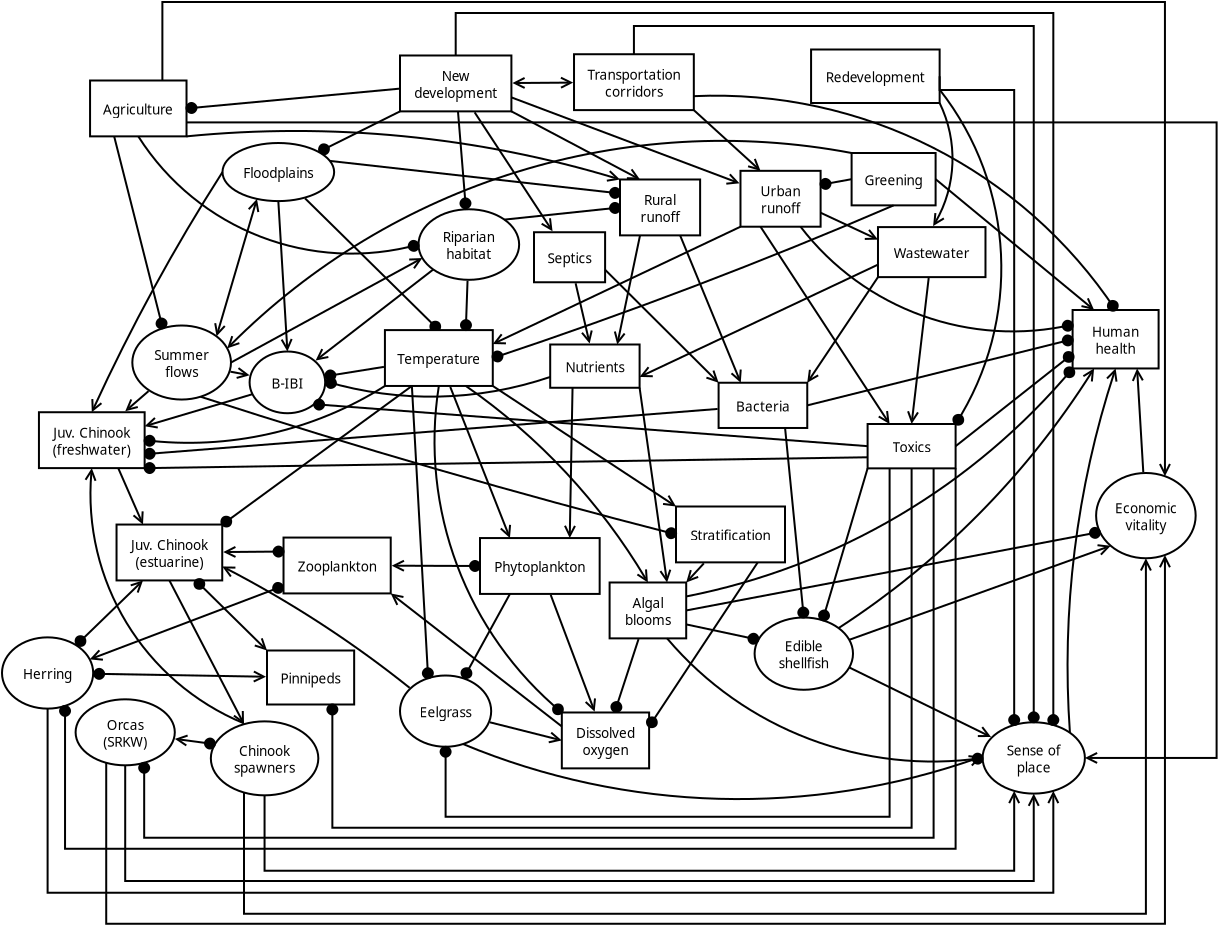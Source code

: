 <?xml version="1.0" encoding="UTF-8"?>
<dia:diagram xmlns:dia="http://www.lysator.liu.se/~alla/dia/">
  <dia:layer name="Background" visible="true" active="true">
    <dia:object type="Flowchart - Box" version="0" id="O0">
      <dia:attribute name="obj_pos">
        <dia:point val="7.673,7.975"/>
      </dia:attribute>
      <dia:attribute name="obj_bb">
        <dia:rectangle val="7.622,7.925;12.545,10.818"/>
      </dia:attribute>
      <dia:attribute name="elem_corner">
        <dia:point val="7.673,7.975"/>
      </dia:attribute>
      <dia:attribute name="elem_width">
        <dia:real val="4.823"/>
      </dia:attribute>
      <dia:attribute name="elem_height">
        <dia:real val="2.793"/>
      </dia:attribute>
      <dia:attribute name="border_width">
        <dia:real val="0.1"/>
      </dia:attribute>
      <dia:attribute name="show_background">
        <dia:boolean val="true"/>
      </dia:attribute>
      <dia:attribute name="padding">
        <dia:real val="0.5"/>
      </dia:attribute>
      <dia:attribute name="text">
        <dia:composite type="text">
          <dia:attribute name="string">
            <dia:string>#Agriculture#</dia:string>
          </dia:attribute>
          <dia:attribute name="font">
            <dia:font family="sans" style="0" name="Helvetica"/>
          </dia:attribute>
          <dia:attribute name="height">
            <dia:real val="0.847"/>
          </dia:attribute>
          <dia:attribute name="pos">
            <dia:point val="10.084,9.578"/>
          </dia:attribute>
          <dia:attribute name="color">
            <dia:color val="#000000"/>
          </dia:attribute>
          <dia:attribute name="alignment">
            <dia:enum val="1"/>
          </dia:attribute>
        </dia:composite>
      </dia:attribute>
    </dia:object>
    <dia:object type="Flowchart - Box" version="0" id="O1">
      <dia:attribute name="obj_pos">
        <dia:point val="36.97,29.275"/>
      </dia:attribute>
      <dia:attribute name="obj_bb">
        <dia:rectangle val="36.92,29.225;42.47,32.118"/>
      </dia:attribute>
      <dia:attribute name="elem_corner">
        <dia:point val="36.97,29.275"/>
      </dia:attribute>
      <dia:attribute name="elem_width">
        <dia:real val="5.45"/>
      </dia:attribute>
      <dia:attribute name="elem_height">
        <dia:real val="2.793"/>
      </dia:attribute>
      <dia:attribute name="border_width">
        <dia:real val="0.1"/>
      </dia:attribute>
      <dia:attribute name="show_background">
        <dia:boolean val="true"/>
      </dia:attribute>
      <dia:attribute name="padding">
        <dia:real val="0.5"/>
      </dia:attribute>
      <dia:attribute name="text">
        <dia:composite type="text">
          <dia:attribute name="string">
            <dia:string>#Stratification#</dia:string>
          </dia:attribute>
          <dia:attribute name="font">
            <dia:font family="sans" style="0" name="Helvetica"/>
          </dia:attribute>
          <dia:attribute name="height">
            <dia:real val="0.847"/>
          </dia:attribute>
          <dia:attribute name="pos">
            <dia:point val="39.695,30.878"/>
          </dia:attribute>
          <dia:attribute name="color">
            <dia:color val="#000000"/>
          </dia:attribute>
          <dia:attribute name="alignment">
            <dia:enum val="1"/>
          </dia:attribute>
        </dia:composite>
      </dia:attribute>
    </dia:object>
    <dia:object type="Flowchart - Box" version="0" id="O2">
      <dia:attribute name="obj_pos">
        <dia:point val="31.261,39.575"/>
      </dia:attribute>
      <dia:attribute name="obj_bb">
        <dia:rectangle val="31.211,39.525;35.676,42.418"/>
      </dia:attribute>
      <dia:attribute name="elem_corner">
        <dia:point val="31.261,39.575"/>
      </dia:attribute>
      <dia:attribute name="elem_width">
        <dia:real val="4.365"/>
      </dia:attribute>
      <dia:attribute name="elem_height">
        <dia:real val="2.793"/>
      </dia:attribute>
      <dia:attribute name="border_width">
        <dia:real val="0.1"/>
      </dia:attribute>
      <dia:attribute name="show_background">
        <dia:boolean val="true"/>
      </dia:attribute>
      <dia:attribute name="padding">
        <dia:real val="0.5"/>
      </dia:attribute>
      <dia:attribute name="text">
        <dia:composite type="text">
          <dia:attribute name="string">
            <dia:string>#Dissolved
oxygen#</dia:string>
          </dia:attribute>
          <dia:attribute name="font">
            <dia:font family="sans" style="0" name="Helvetica"/>
          </dia:attribute>
          <dia:attribute name="height">
            <dia:real val="0.847"/>
          </dia:attribute>
          <dia:attribute name="pos">
            <dia:point val="33.444,40.755"/>
          </dia:attribute>
          <dia:attribute name="color">
            <dia:color val="#000000"/>
          </dia:attribute>
          <dia:attribute name="alignment">
            <dia:enum val="1"/>
          </dia:attribute>
        </dia:composite>
      </dia:attribute>
    </dia:object>
    <dia:object type="Standard - Line" version="0" id="O3">
      <dia:attribute name="obj_pos">
        <dia:point val="41.057,32.068"/>
      </dia:attribute>
      <dia:attribute name="obj_bb">
        <dia:rectangle val="35.497,31.999;41.127,40.343"/>
      </dia:attribute>
      <dia:attribute name="conn_endpoints">
        <dia:point val="41.057,32.068"/>
        <dia:point val="35.626,40.273"/>
      </dia:attribute>
      <dia:attribute name="numcp">
        <dia:int val="1"/>
      </dia:attribute>
      <dia:attribute name="end_arrow">
        <dia:enum val="8"/>
      </dia:attribute>
      <dia:attribute name="end_arrow_length">
        <dia:real val="0.5"/>
      </dia:attribute>
      <dia:attribute name="end_arrow_width">
        <dia:real val="0.5"/>
      </dia:attribute>
      <dia:connections>
        <dia:connection handle="0" to="O1" connection="14"/>
        <dia:connection handle="1" to="O2" connection="6"/>
      </dia:connections>
    </dia:object>
    <dia:object type="Flowchart - Box" version="0" id="O4">
      <dia:attribute name="obj_pos">
        <dia:point val="23.17,6.725"/>
      </dia:attribute>
      <dia:attribute name="obj_bb">
        <dia:rectangle val="23.12,6.675;28.79,9.568"/>
      </dia:attribute>
      <dia:attribute name="elem_corner">
        <dia:point val="23.17,6.725"/>
      </dia:attribute>
      <dia:attribute name="elem_width">
        <dia:real val="5.57"/>
      </dia:attribute>
      <dia:attribute name="elem_height">
        <dia:real val="2.793"/>
      </dia:attribute>
      <dia:attribute name="border_width">
        <dia:real val="0.1"/>
      </dia:attribute>
      <dia:attribute name="show_background">
        <dia:boolean val="true"/>
      </dia:attribute>
      <dia:attribute name="padding">
        <dia:real val="0.5"/>
      </dia:attribute>
      <dia:attribute name="text">
        <dia:composite type="text">
          <dia:attribute name="string">
            <dia:string>#New
development#</dia:string>
          </dia:attribute>
          <dia:attribute name="font">
            <dia:font family="sans" style="0" name="Helvetica"/>
          </dia:attribute>
          <dia:attribute name="height">
            <dia:real val="0.847"/>
          </dia:attribute>
          <dia:attribute name="pos">
            <dia:point val="25.955,7.905"/>
          </dia:attribute>
          <dia:attribute name="color">
            <dia:color val="#000000"/>
          </dia:attribute>
          <dia:attribute name="alignment">
            <dia:enum val="1"/>
          </dia:attribute>
        </dia:composite>
      </dia:attribute>
    </dia:object>
    <dia:object type="Flowchart - Box" version="0" id="O5">
      <dia:attribute name="obj_pos">
        <dia:point val="43.724,6.425"/>
      </dia:attribute>
      <dia:attribute name="obj_bb">
        <dia:rectangle val="43.674,6.375;50.202,9.15"/>
      </dia:attribute>
      <dia:attribute name="elem_corner">
        <dia:point val="43.724,6.425"/>
      </dia:attribute>
      <dia:attribute name="elem_width">
        <dia:real val="6.428"/>
      </dia:attribute>
      <dia:attribute name="elem_height">
        <dia:real val="2.675"/>
      </dia:attribute>
      <dia:attribute name="border_width">
        <dia:real val="0.1"/>
      </dia:attribute>
      <dia:attribute name="show_background">
        <dia:boolean val="true"/>
      </dia:attribute>
      <dia:attribute name="padding">
        <dia:real val="0.5"/>
      </dia:attribute>
      <dia:attribute name="text">
        <dia:composite type="text">
          <dia:attribute name="string">
            <dia:string>#Redevelopment#</dia:string>
          </dia:attribute>
          <dia:attribute name="font">
            <dia:font family="sans" style="0" name="Helvetica"/>
          </dia:attribute>
          <dia:attribute name="height">
            <dia:real val="0.847"/>
          </dia:attribute>
          <dia:attribute name="pos">
            <dia:point val="46.938,7.969"/>
          </dia:attribute>
          <dia:attribute name="color">
            <dia:color val="#000000"/>
          </dia:attribute>
          <dia:attribute name="alignment">
            <dia:enum val="1"/>
          </dia:attribute>
        </dia:composite>
      </dia:attribute>
    </dia:object>
    <dia:object type="Flowchart - Box" version="0" id="O6">
      <dia:attribute name="obj_pos">
        <dia:point val="45.75,11.6"/>
      </dia:attribute>
      <dia:attribute name="obj_bb">
        <dia:rectangle val="45.7,11.55;50,14.268"/>
      </dia:attribute>
      <dia:attribute name="elem_corner">
        <dia:point val="45.75,11.6"/>
      </dia:attribute>
      <dia:attribute name="elem_width">
        <dia:real val="4.2"/>
      </dia:attribute>
      <dia:attribute name="elem_height">
        <dia:real val="2.618"/>
      </dia:attribute>
      <dia:attribute name="border_width">
        <dia:real val="0.1"/>
      </dia:attribute>
      <dia:attribute name="show_background">
        <dia:boolean val="true"/>
      </dia:attribute>
      <dia:attribute name="padding">
        <dia:real val="0.5"/>
      </dia:attribute>
      <dia:attribute name="text">
        <dia:composite type="text">
          <dia:attribute name="string">
            <dia:string>#Greening#</dia:string>
          </dia:attribute>
          <dia:attribute name="font">
            <dia:font family="sans" style="0" name="Helvetica"/>
          </dia:attribute>
          <dia:attribute name="height">
            <dia:real val="0.847"/>
          </dia:attribute>
          <dia:attribute name="pos">
            <dia:point val="47.85,13.116"/>
          </dia:attribute>
          <dia:attribute name="color">
            <dia:color val="#000000"/>
          </dia:attribute>
          <dia:attribute name="alignment">
            <dia:enum val="1"/>
          </dia:attribute>
        </dia:composite>
      </dia:attribute>
    </dia:object>
    <dia:object type="Flowchart - Box" version="0" id="O7">
      <dia:attribute name="obj_pos">
        <dia:point val="39.1,23.087"/>
      </dia:attribute>
      <dia:attribute name="obj_bb">
        <dia:rectangle val="39.05,23.038;43.583,25.4"/>
      </dia:attribute>
      <dia:attribute name="elem_corner">
        <dia:point val="39.1,23.087"/>
      </dia:attribute>
      <dia:attribute name="elem_width">
        <dia:real val="4.433"/>
      </dia:attribute>
      <dia:attribute name="elem_height">
        <dia:real val="2.262"/>
      </dia:attribute>
      <dia:attribute name="border_width">
        <dia:real val="0.1"/>
      </dia:attribute>
      <dia:attribute name="show_background">
        <dia:boolean val="true"/>
      </dia:attribute>
      <dia:attribute name="padding">
        <dia:real val="0.5"/>
      </dia:attribute>
      <dia:attribute name="text">
        <dia:composite type="text">
          <dia:attribute name="string">
            <dia:string>#Bacteria#</dia:string>
          </dia:attribute>
          <dia:attribute name="font">
            <dia:font family="sans" style="0" name="Helvetica"/>
          </dia:attribute>
          <dia:attribute name="height">
            <dia:real val="0.847"/>
          </dia:attribute>
          <dia:attribute name="pos">
            <dia:point val="41.316,24.425"/>
          </dia:attribute>
          <dia:attribute name="color">
            <dia:color val="#000000"/>
          </dia:attribute>
          <dia:attribute name="alignment">
            <dia:enum val="1"/>
          </dia:attribute>
        </dia:composite>
      </dia:attribute>
    </dia:object>
    <dia:object type="Flowchart - Box" version="0" id="O8">
      <dia:attribute name="obj_pos">
        <dia:point val="30.68,21.175"/>
      </dia:attribute>
      <dia:attribute name="obj_bb">
        <dia:rectangle val="30.63,21.125;35.2,23.387"/>
      </dia:attribute>
      <dia:attribute name="elem_corner">
        <dia:point val="30.68,21.175"/>
      </dia:attribute>
      <dia:attribute name="elem_width">
        <dia:real val="4.47"/>
      </dia:attribute>
      <dia:attribute name="elem_height">
        <dia:real val="2.163"/>
      </dia:attribute>
      <dia:attribute name="border_width">
        <dia:real val="0.1"/>
      </dia:attribute>
      <dia:attribute name="show_background">
        <dia:boolean val="true"/>
      </dia:attribute>
      <dia:attribute name="padding">
        <dia:real val="0.5"/>
      </dia:attribute>
      <dia:attribute name="text">
        <dia:composite type="text">
          <dia:attribute name="string">
            <dia:string>#Nutrients#</dia:string>
          </dia:attribute>
          <dia:attribute name="font">
            <dia:font family="sans" style="0" name="Helvetica"/>
          </dia:attribute>
          <dia:attribute name="height">
            <dia:real val="0.847"/>
          </dia:attribute>
          <dia:attribute name="pos">
            <dia:point val="32.915,22.463"/>
          </dia:attribute>
          <dia:attribute name="color">
            <dia:color val="#000000"/>
          </dia:attribute>
          <dia:attribute name="alignment">
            <dia:enum val="1"/>
          </dia:attribute>
        </dia:composite>
      </dia:attribute>
    </dia:object>
    <dia:object type="Flowchart - Box" version="0" id="O9">
      <dia:attribute name="obj_pos">
        <dia:point val="46.55,25.15"/>
      </dia:attribute>
      <dia:attribute name="obj_bb">
        <dia:rectangle val="46.5,25.1;51,27.418"/>
      </dia:attribute>
      <dia:attribute name="elem_corner">
        <dia:point val="46.55,25.15"/>
      </dia:attribute>
      <dia:attribute name="elem_width">
        <dia:real val="4.4"/>
      </dia:attribute>
      <dia:attribute name="elem_height">
        <dia:real val="2.218"/>
      </dia:attribute>
      <dia:attribute name="border_width">
        <dia:real val="0.1"/>
      </dia:attribute>
      <dia:attribute name="show_background">
        <dia:boolean val="true"/>
      </dia:attribute>
      <dia:attribute name="padding">
        <dia:real val="0.5"/>
      </dia:attribute>
      <dia:attribute name="text">
        <dia:composite type="text">
          <dia:attribute name="string">
            <dia:string>#Toxics#</dia:string>
          </dia:attribute>
          <dia:attribute name="font">
            <dia:font family="sans" style="0" name="Helvetica"/>
          </dia:attribute>
          <dia:attribute name="height">
            <dia:real val="0.847"/>
          </dia:attribute>
          <dia:attribute name="pos">
            <dia:point val="48.75,26.466"/>
          </dia:attribute>
          <dia:attribute name="color">
            <dia:color val="#000000"/>
          </dia:attribute>
          <dia:attribute name="alignment">
            <dia:enum val="1"/>
          </dia:attribute>
        </dia:composite>
      </dia:attribute>
    </dia:object>
    <dia:object type="Standard - Line" version="0" id="O10">
      <dia:attribute name="obj_pos">
        <dia:point val="23.17,9.518"/>
      </dia:attribute>
      <dia:attribute name="obj_bb">
        <dia:rectangle val="19.078,9.451;23.237,11.701"/>
      </dia:attribute>
      <dia:attribute name="conn_endpoints">
        <dia:point val="23.17,9.518"/>
        <dia:point val="19.145,11.525"/>
      </dia:attribute>
      <dia:attribute name="numcp">
        <dia:int val="1"/>
      </dia:attribute>
      <dia:attribute name="line_width">
        <dia:real val="0.1"/>
      </dia:attribute>
      <dia:attribute name="end_arrow">
        <dia:enum val="8"/>
      </dia:attribute>
      <dia:attribute name="end_arrow_length">
        <dia:real val="0.5"/>
      </dia:attribute>
      <dia:attribute name="end_arrow_width">
        <dia:real val="0.5"/>
      </dia:attribute>
      <dia:connections>
        <dia:connection handle="0" to="O4" connection="11"/>
        <dia:connection handle="1" to="O16" connection="16"/>
      </dia:connections>
    </dia:object>
    <dia:object type="Flowchart - Box" version="0" id="O11">
      <dia:attribute name="obj_pos">
        <dia:point val="31.871,6.662"/>
      </dia:attribute>
      <dia:attribute name="obj_bb">
        <dia:rectangle val="31.821,6.612;37.911,9.506"/>
      </dia:attribute>
      <dia:attribute name="elem_corner">
        <dia:point val="31.871,6.662"/>
      </dia:attribute>
      <dia:attribute name="elem_width">
        <dia:real val="5.99"/>
      </dia:attribute>
      <dia:attribute name="elem_height">
        <dia:real val="2.793"/>
      </dia:attribute>
      <dia:attribute name="border_width">
        <dia:real val="0.1"/>
      </dia:attribute>
      <dia:attribute name="show_background">
        <dia:boolean val="true"/>
      </dia:attribute>
      <dia:attribute name="padding">
        <dia:real val="0.5"/>
      </dia:attribute>
      <dia:attribute name="text">
        <dia:composite type="text">
          <dia:attribute name="string">
            <dia:string>#Transportation
corridors#</dia:string>
          </dia:attribute>
          <dia:attribute name="font">
            <dia:font family="sans" style="0" name="Helvetica"/>
          </dia:attribute>
          <dia:attribute name="height">
            <dia:real val="0.847"/>
          </dia:attribute>
          <dia:attribute name="pos">
            <dia:point val="34.866,7.843"/>
          </dia:attribute>
          <dia:attribute name="color">
            <dia:color val="#000000"/>
          </dia:attribute>
          <dia:attribute name="alignment">
            <dia:enum val="1"/>
          </dia:attribute>
        </dia:composite>
      </dia:attribute>
    </dia:object>
    <dia:object type="Standard - Line" version="0" id="O12">
      <dia:attribute name="obj_pos">
        <dia:point val="16.018,13.895"/>
      </dia:attribute>
      <dia:attribute name="obj_bb">
        <dia:rectangle val="13.866,13.832;16.149,20.829"/>
      </dia:attribute>
      <dia:attribute name="conn_endpoints">
        <dia:point val="16.018,13.895"/>
        <dia:point val="13.997,20.767"/>
      </dia:attribute>
      <dia:attribute name="numcp">
        <dia:int val="1"/>
      </dia:attribute>
      <dia:attribute name="start_arrow">
        <dia:enum val="1"/>
      </dia:attribute>
      <dia:attribute name="start_arrow_length">
        <dia:real val="0.5"/>
      </dia:attribute>
      <dia:attribute name="start_arrow_width">
        <dia:real val="0.5"/>
      </dia:attribute>
      <dia:attribute name="end_arrow">
        <dia:enum val="1"/>
      </dia:attribute>
      <dia:attribute name="end_arrow_length">
        <dia:real val="0.5"/>
      </dia:attribute>
      <dia:attribute name="end_arrow_width">
        <dia:real val="0.5"/>
      </dia:attribute>
      <dia:connections>
        <dia:connection handle="0" to="O16" connection="11"/>
        <dia:connection handle="1" to="O74" connection="2"/>
      </dia:connections>
    </dia:object>
    <dia:object type="Flowchart - Box" version="0" id="O13">
      <dia:attribute name="obj_pos">
        <dia:point val="33.65,33.075"/>
      </dia:attribute>
      <dia:attribute name="obj_bb">
        <dia:rectangle val="33.6,33.025;37.53,35.918"/>
      </dia:attribute>
      <dia:attribute name="elem_corner">
        <dia:point val="33.65,33.075"/>
      </dia:attribute>
      <dia:attribute name="elem_width">
        <dia:real val="3.83"/>
      </dia:attribute>
      <dia:attribute name="elem_height">
        <dia:real val="2.793"/>
      </dia:attribute>
      <dia:attribute name="border_width">
        <dia:real val="0.1"/>
      </dia:attribute>
      <dia:attribute name="show_background">
        <dia:boolean val="true"/>
      </dia:attribute>
      <dia:attribute name="padding">
        <dia:real val="0.5"/>
      </dia:attribute>
      <dia:attribute name="text">
        <dia:composite type="text">
          <dia:attribute name="string">
            <dia:string>#Algal
blooms#</dia:string>
          </dia:attribute>
          <dia:attribute name="font">
            <dia:font family="sans" style="0" name="Helvetica"/>
          </dia:attribute>
          <dia:attribute name="height">
            <dia:real val="0.847"/>
          </dia:attribute>
          <dia:attribute name="pos">
            <dia:point val="35.565,34.255"/>
          </dia:attribute>
          <dia:attribute name="color">
            <dia:color val="#000000"/>
          </dia:attribute>
          <dia:attribute name="alignment">
            <dia:enum val="1"/>
          </dia:attribute>
        </dia:composite>
      </dia:attribute>
    </dia:object>
    <dia:object type="Flowchart - Box" version="0" id="O14">
      <dia:attribute name="obj_pos">
        <dia:point val="40.194,12.492"/>
      </dia:attribute>
      <dia:attribute name="obj_bb">
        <dia:rectangle val="40.144,12.442;44.25,15.335"/>
      </dia:attribute>
      <dia:attribute name="elem_corner">
        <dia:point val="40.194,12.492"/>
      </dia:attribute>
      <dia:attribute name="elem_width">
        <dia:real val="4.006"/>
      </dia:attribute>
      <dia:attribute name="elem_height">
        <dia:real val="2.793"/>
      </dia:attribute>
      <dia:attribute name="border_width">
        <dia:real val="0.1"/>
      </dia:attribute>
      <dia:attribute name="show_background">
        <dia:boolean val="true"/>
      </dia:attribute>
      <dia:attribute name="padding">
        <dia:real val="0.5"/>
      </dia:attribute>
      <dia:attribute name="text">
        <dia:composite type="text">
          <dia:attribute name="string">
            <dia:string>#Urban
runoff#</dia:string>
          </dia:attribute>
          <dia:attribute name="font">
            <dia:font family="sans" style="0" name="Helvetica"/>
          </dia:attribute>
          <dia:attribute name="height">
            <dia:real val="0.847"/>
          </dia:attribute>
          <dia:attribute name="pos">
            <dia:point val="42.197,13.672"/>
          </dia:attribute>
          <dia:attribute name="color">
            <dia:color val="#000000"/>
          </dia:attribute>
          <dia:attribute name="alignment">
            <dia:enum val="1"/>
          </dia:attribute>
        </dia:composite>
      </dia:attribute>
    </dia:object>
    <dia:object type="Flowchart - Box" version="0" id="O15">
      <dia:attribute name="obj_pos">
        <dia:point val="47.069,15.305"/>
      </dia:attribute>
      <dia:attribute name="obj_bb">
        <dia:rectangle val="47.019,15.255;52.494,17.856"/>
      </dia:attribute>
      <dia:attribute name="elem_corner">
        <dia:point val="47.069,15.305"/>
      </dia:attribute>
      <dia:attribute name="elem_width">
        <dia:real val="5.375"/>
      </dia:attribute>
      <dia:attribute name="elem_height">
        <dia:real val="2.501"/>
      </dia:attribute>
      <dia:attribute name="border_width">
        <dia:real val="0.1"/>
      </dia:attribute>
      <dia:attribute name="show_background">
        <dia:boolean val="true"/>
      </dia:attribute>
      <dia:attribute name="padding">
        <dia:real val="0.5"/>
      </dia:attribute>
      <dia:attribute name="text">
        <dia:composite type="text">
          <dia:attribute name="string">
            <dia:string>#Wastewater#</dia:string>
          </dia:attribute>
          <dia:attribute name="font">
            <dia:font family="sans" style="0" name="Helvetica"/>
          </dia:attribute>
          <dia:attribute name="height">
            <dia:real val="0.847"/>
          </dia:attribute>
          <dia:attribute name="pos">
            <dia:point val="49.756,16.762"/>
          </dia:attribute>
          <dia:attribute name="color">
            <dia:color val="#000000"/>
          </dia:attribute>
          <dia:attribute name="alignment">
            <dia:enum val="1"/>
          </dia:attribute>
        </dia:composite>
      </dia:attribute>
    </dia:object>
    <dia:object type="Flowchart - Ellipse" version="0" id="O16">
      <dia:attribute name="obj_pos">
        <dia:point val="14.295,11.1"/>
      </dia:attribute>
      <dia:attribute name="obj_bb">
        <dia:rectangle val="14.245,11.05;19.927,14.055"/>
      </dia:attribute>
      <dia:attribute name="elem_corner">
        <dia:point val="14.295,11.1"/>
      </dia:attribute>
      <dia:attribute name="elem_width">
        <dia:real val="5.582"/>
      </dia:attribute>
      <dia:attribute name="elem_height">
        <dia:real val="2.905"/>
      </dia:attribute>
      <dia:attribute name="border_width">
        <dia:real val="0.1"/>
      </dia:attribute>
      <dia:attribute name="show_background">
        <dia:boolean val="true"/>
      </dia:attribute>
      <dia:attribute name="padding">
        <dia:real val="0.354"/>
      </dia:attribute>
      <dia:attribute name="text">
        <dia:composite type="text">
          <dia:attribute name="string">
            <dia:string>#Floodplains#</dia:string>
          </dia:attribute>
          <dia:attribute name="font">
            <dia:font family="sans" style="0" name="Helvetica"/>
          </dia:attribute>
          <dia:attribute name="height">
            <dia:real val="0.847"/>
          </dia:attribute>
          <dia:attribute name="pos">
            <dia:point val="17.086,12.759"/>
          </dia:attribute>
          <dia:attribute name="color">
            <dia:color val="#000000"/>
          </dia:attribute>
          <dia:attribute name="alignment">
            <dia:enum val="1"/>
          </dia:attribute>
        </dia:composite>
      </dia:attribute>
    </dia:object>
    <dia:object type="Standard - Line" version="0" id="O17">
      <dia:attribute name="obj_pos">
        <dia:point val="44.2,14.587"/>
      </dia:attribute>
      <dia:attribute name="obj_bb">
        <dia:rectangle val="44.133,14.52;47.17,16.011"/>
      </dia:attribute>
      <dia:attribute name="conn_endpoints">
        <dia:point val="44.2,14.587"/>
        <dia:point val="47.069,15.93"/>
      </dia:attribute>
      <dia:attribute name="numcp">
        <dia:int val="1"/>
      </dia:attribute>
      <dia:attribute name="end_arrow">
        <dia:enum val="1"/>
      </dia:attribute>
      <dia:attribute name="end_arrow_length">
        <dia:real val="0.5"/>
      </dia:attribute>
      <dia:attribute name="end_arrow_width">
        <dia:real val="0.5"/>
      </dia:attribute>
      <dia:connections>
        <dia:connection handle="0" to="O14" connection="10"/>
        <dia:connection handle="1" to="O15" connection="5"/>
      </dia:connections>
    </dia:object>
    <dia:object type="Standard - Line" version="0" id="O18">
      <dia:attribute name="obj_pos">
        <dia:point val="18.422,13.868"/>
      </dia:attribute>
      <dia:attribute name="obj_bb">
        <dia:rectangle val="18.352,13.798;25.183,20.526"/>
      </dia:attribute>
      <dia:attribute name="conn_endpoints">
        <dia:point val="18.422,13.868"/>
        <dia:point val="25.112,20.455"/>
      </dia:attribute>
      <dia:attribute name="numcp">
        <dia:int val="1"/>
      </dia:attribute>
      <dia:attribute name="end_arrow">
        <dia:enum val="8"/>
      </dia:attribute>
      <dia:attribute name="end_arrow_length">
        <dia:real val="0.5"/>
      </dia:attribute>
      <dia:attribute name="end_arrow_width">
        <dia:real val="0.5"/>
      </dia:attribute>
      <dia:connections>
        <dia:connection handle="0" to="O16" connection="16"/>
        <dia:connection handle="1" to="O20" connection="2"/>
      </dia:connections>
    </dia:object>
    <dia:object type="Standard - Line" version="0" id="O19">
      <dia:attribute name="obj_pos">
        <dia:point val="40.194,15.285"/>
      </dia:attribute>
      <dia:attribute name="obj_bb">
        <dia:rectangle val="27.707,15.218;40.26,21.232"/>
      </dia:attribute>
      <dia:attribute name="conn_endpoints">
        <dia:point val="40.194,15.285"/>
        <dia:point val="27.808,21.153"/>
      </dia:attribute>
      <dia:attribute name="numcp">
        <dia:int val="1"/>
      </dia:attribute>
      <dia:attribute name="end_arrow">
        <dia:enum val="1"/>
      </dia:attribute>
      <dia:attribute name="end_arrow_length">
        <dia:real val="0.5"/>
      </dia:attribute>
      <dia:attribute name="end_arrow_width">
        <dia:real val="0.5"/>
      </dia:attribute>
      <dia:connections>
        <dia:connection handle="0" to="O14" connection="11"/>
        <dia:connection handle="1" to="O20" connection="6"/>
      </dia:connections>
    </dia:object>
    <dia:object type="Flowchart - Box" version="0" id="O20">
      <dia:attribute name="obj_pos">
        <dia:point val="22.416,20.455"/>
      </dia:attribute>
      <dia:attribute name="obj_bb">
        <dia:rectangle val="22.366,20.405;27.858,23.298"/>
      </dia:attribute>
      <dia:attribute name="elem_corner">
        <dia:point val="22.416,20.455"/>
      </dia:attribute>
      <dia:attribute name="elem_width">
        <dia:real val="5.393"/>
      </dia:attribute>
      <dia:attribute name="elem_height">
        <dia:real val="2.793"/>
      </dia:attribute>
      <dia:attribute name="border_width">
        <dia:real val="0.1"/>
      </dia:attribute>
      <dia:attribute name="show_background">
        <dia:boolean val="true"/>
      </dia:attribute>
      <dia:attribute name="padding">
        <dia:real val="0.5"/>
      </dia:attribute>
      <dia:attribute name="text">
        <dia:composite type="text">
          <dia:attribute name="string">
            <dia:string>#Temperature#</dia:string>
          </dia:attribute>
          <dia:attribute name="font">
            <dia:font family="sans" style="0" name="Helvetica"/>
          </dia:attribute>
          <dia:attribute name="height">
            <dia:real val="0.847"/>
          </dia:attribute>
          <dia:attribute name="pos">
            <dia:point val="25.112,22.058"/>
          </dia:attribute>
          <dia:attribute name="color">
            <dia:color val="#000000"/>
          </dia:attribute>
          <dia:attribute name="alignment">
            <dia:enum val="1"/>
          </dia:attribute>
        </dia:composite>
      </dia:attribute>
    </dia:object>
    <dia:object type="Standard - Line" version="0" id="O21">
      <dia:attribute name="obj_pos">
        <dia:point val="23.121,8.385"/>
      </dia:attribute>
      <dia:attribute name="obj_bb">
        <dia:rectangle val="12.425,8.33;23.175,9.668"/>
      </dia:attribute>
      <dia:attribute name="conn_endpoints">
        <dia:point val="23.121,8.385"/>
        <dia:point val="12.495,9.372"/>
      </dia:attribute>
      <dia:attribute name="numcp">
        <dia:int val="1"/>
      </dia:attribute>
      <dia:attribute name="end_arrow">
        <dia:enum val="8"/>
      </dia:attribute>
      <dia:attribute name="end_arrow_length">
        <dia:real val="0.5"/>
      </dia:attribute>
      <dia:attribute name="end_arrow_width">
        <dia:real val="0.5"/>
      </dia:attribute>
      <dia:connections>
        <dia:connection handle="0" to="O4" connection="16"/>
        <dia:connection handle="1" to="O0" connection="8"/>
      </dia:connections>
    </dia:object>
    <dia:object type="Standard - Line" version="0" id="O22">
      <dia:attribute name="obj_pos">
        <dia:point val="28.79,8.102"/>
      </dia:attribute>
      <dia:attribute name="obj_bb">
        <dia:rectangle val="28.74,7.754;31.88,8.428"/>
      </dia:attribute>
      <dia:attribute name="conn_endpoints">
        <dia:point val="28.79,8.102"/>
        <dia:point val="31.829,8.08"/>
      </dia:attribute>
      <dia:attribute name="numcp">
        <dia:int val="1"/>
      </dia:attribute>
      <dia:attribute name="start_arrow">
        <dia:enum val="1"/>
      </dia:attribute>
      <dia:attribute name="start_arrow_length">
        <dia:real val="0.5"/>
      </dia:attribute>
      <dia:attribute name="start_arrow_width">
        <dia:real val="0.5"/>
      </dia:attribute>
      <dia:attribute name="end_arrow">
        <dia:enum val="1"/>
      </dia:attribute>
      <dia:attribute name="end_arrow_length">
        <dia:real val="0.5"/>
      </dia:attribute>
      <dia:attribute name="end_arrow_width">
        <dia:real val="0.5"/>
      </dia:attribute>
      <dia:connections>
        <dia:connection handle="0" to="O4" connection="16"/>
        <dia:connection handle="1" to="O11" connection="16"/>
      </dia:connections>
    </dia:object>
    <dia:object type="Standard - Line" version="0" id="O23">
      <dia:attribute name="obj_pos">
        <dia:point val="28.74,9.518"/>
      </dia:attribute>
      <dia:attribute name="obj_bb">
        <dia:rectangle val="28.672,9.451;35.27,12.995"/>
      </dia:attribute>
      <dia:attribute name="conn_endpoints">
        <dia:point val="28.74,9.518"/>
        <dia:point val="35.172,12.925"/>
      </dia:attribute>
      <dia:attribute name="numcp">
        <dia:int val="1"/>
      </dia:attribute>
      <dia:attribute name="line_width">
        <dia:real val="0.1"/>
      </dia:attribute>
      <dia:attribute name="end_arrow">
        <dia:enum val="1"/>
      </dia:attribute>
      <dia:attribute name="end_arrow_length">
        <dia:real val="0.5"/>
      </dia:attribute>
      <dia:attribute name="end_arrow_width">
        <dia:real val="0.5"/>
      </dia:attribute>
      <dia:connections>
        <dia:connection handle="0" to="O4" connection="15"/>
        <dia:connection handle="1" to="O108" connection="1"/>
      </dia:connections>
    </dia:object>
    <dia:object type="Standard - Line" version="0" id="O24">
      <dia:attribute name="obj_pos">
        <dia:point val="41.195,15.285"/>
      </dia:attribute>
      <dia:attribute name="obj_bb">
        <dia:rectangle val="41.126,15.216;47.719,25.244"/>
      </dia:attribute>
      <dia:attribute name="conn_endpoints">
        <dia:point val="41.195,15.285"/>
        <dia:point val="47.65,25.15"/>
      </dia:attribute>
      <dia:attribute name="numcp">
        <dia:int val="1"/>
      </dia:attribute>
      <dia:attribute name="end_arrow">
        <dia:enum val="1"/>
      </dia:attribute>
      <dia:attribute name="end_arrow_length">
        <dia:real val="0.5"/>
      </dia:attribute>
      <dia:attribute name="end_arrow_width">
        <dia:real val="0.5"/>
      </dia:attribute>
      <dia:connections>
        <dia:connection handle="0" to="O14" connection="12"/>
        <dia:connection handle="1" to="O9" connection="1"/>
      </dia:connections>
    </dia:object>
    <dia:object type="Standard - Line" version="0" id="O25">
      <dia:attribute name="obj_pos">
        <dia:point val="47.069,17.181"/>
      </dia:attribute>
      <dia:attribute name="obj_bb">
        <dia:rectangle val="35.049,17.114;47.135,22.877"/>
      </dia:attribute>
      <dia:attribute name="conn_endpoints">
        <dia:point val="47.069,17.181"/>
        <dia:point val="35.15,22.797"/>
      </dia:attribute>
      <dia:attribute name="numcp">
        <dia:int val="1"/>
      </dia:attribute>
      <dia:attribute name="end_arrow">
        <dia:enum val="1"/>
      </dia:attribute>
      <dia:attribute name="end_arrow_length">
        <dia:real val="0.5"/>
      </dia:attribute>
      <dia:attribute name="end_arrow_width">
        <dia:real val="0.5"/>
      </dia:attribute>
      <dia:connections>
        <dia:connection handle="0" to="O15" connection="9"/>
        <dia:connection handle="1" to="O8" connection="10"/>
      </dia:connections>
    </dia:object>
    <dia:object type="Standard - Line" version="0" id="O26">
      <dia:attribute name="obj_pos">
        <dia:point val="27.808,23.248"/>
      </dia:attribute>
      <dia:attribute name="obj_bb">
        <dia:rectangle val="27.739,23.179;37.063,29.344"/>
      </dia:attribute>
      <dia:attribute name="conn_endpoints">
        <dia:point val="27.808,23.248"/>
        <dia:point val="36.97,29.275"/>
      </dia:attribute>
      <dia:attribute name="numcp">
        <dia:int val="1"/>
      </dia:attribute>
      <dia:attribute name="end_arrow">
        <dia:enum val="1"/>
      </dia:attribute>
      <dia:attribute name="end_arrow_length">
        <dia:real val="0.5"/>
      </dia:attribute>
      <dia:attribute name="end_arrow_width">
        <dia:real val="0.5"/>
      </dia:attribute>
      <dia:connections>
        <dia:connection handle="0" to="O20" connection="15"/>
        <dia:connection handle="1" to="O1" connection="0"/>
      </dia:connections>
    </dia:object>
    <dia:object type="Flowchart - Ellipse" version="0" id="O27">
      <dia:attribute name="obj_pos">
        <dia:point val="15.65,21.525"/>
      </dia:attribute>
      <dia:attribute name="obj_bb">
        <dia:rectangle val="15.6,21.475;19.479,24.662"/>
      </dia:attribute>
      <dia:attribute name="elem_corner">
        <dia:point val="15.65,21.525"/>
      </dia:attribute>
      <dia:attribute name="elem_width">
        <dia:real val="3.779"/>
      </dia:attribute>
      <dia:attribute name="elem_height">
        <dia:real val="3.087"/>
      </dia:attribute>
      <dia:attribute name="border_width">
        <dia:real val="0.1"/>
      </dia:attribute>
      <dia:attribute name="show_background">
        <dia:boolean val="true"/>
      </dia:attribute>
      <dia:attribute name="padding">
        <dia:real val="0.354"/>
      </dia:attribute>
      <dia:attribute name="text">
        <dia:composite type="text">
          <dia:attribute name="string">
            <dia:string>#B-IBI#</dia:string>
          </dia:attribute>
          <dia:attribute name="font">
            <dia:font family="sans" style="0" name="Helvetica"/>
          </dia:attribute>
          <dia:attribute name="height">
            <dia:real val="0.847"/>
          </dia:attribute>
          <dia:attribute name="pos">
            <dia:point val="17.54,23.275"/>
          </dia:attribute>
          <dia:attribute name="color">
            <dia:color val="#000000"/>
          </dia:attribute>
          <dia:attribute name="alignment">
            <dia:enum val="1"/>
          </dia:attribute>
        </dia:composite>
      </dia:attribute>
    </dia:object>
    <dia:object type="Standard - Line" version="0" id="O28">
      <dia:attribute name="obj_pos">
        <dia:point val="15.794,23.659"/>
      </dia:attribute>
      <dia:attribute name="obj_bb">
        <dia:rectangle val="10.295,23.597;15.856,25.421"/>
      </dia:attribute>
      <dia:attribute name="conn_endpoints">
        <dia:point val="15.794,23.659"/>
        <dia:point val="10.402,25.261"/>
      </dia:attribute>
      <dia:attribute name="numcp">
        <dia:int val="1"/>
      </dia:attribute>
      <dia:attribute name="end_arrow">
        <dia:enum val="1"/>
      </dia:attribute>
      <dia:attribute name="end_arrow_length">
        <dia:real val="0.5"/>
      </dia:attribute>
      <dia:attribute name="end_arrow_width">
        <dia:real val="0.5"/>
      </dia:attribute>
      <dia:connections>
        <dia:connection handle="0" to="O27" connection="9"/>
        <dia:connection handle="1" to="O119" connection="6"/>
      </dia:connections>
    </dia:object>
    <dia:object type="Standard - Line" version="0" id="O29">
      <dia:attribute name="obj_pos">
        <dia:point val="17.086,14.005"/>
      </dia:attribute>
      <dia:attribute name="obj_bb">
        <dia:rectangle val="17.033,13.952;17.837,21.637"/>
      </dia:attribute>
      <dia:attribute name="conn_endpoints">
        <dia:point val="17.086,14.005"/>
        <dia:point val="17.54,21.525"/>
      </dia:attribute>
      <dia:attribute name="numcp">
        <dia:int val="1"/>
      </dia:attribute>
      <dia:attribute name="end_arrow">
        <dia:enum val="1"/>
      </dia:attribute>
      <dia:attribute name="end_arrow_length">
        <dia:real val="0.5"/>
      </dia:attribute>
      <dia:attribute name="end_arrow_width">
        <dia:real val="0.5"/>
      </dia:attribute>
      <dia:connections>
        <dia:connection handle="0" to="O16" connection="12"/>
        <dia:connection handle="1" to="O27" connection="4"/>
      </dia:connections>
    </dia:object>
    <dia:object type="Standard - Line" version="0" id="O30">
      <dia:attribute name="obj_pos">
        <dia:point val="23.764,23.248"/>
      </dia:attribute>
      <dia:attribute name="obj_bb">
        <dia:rectangle val="14.213,23.178;23.834,30.29"/>
      </dia:attribute>
      <dia:attribute name="conn_endpoints">
        <dia:point val="23.764,23.248"/>
        <dia:point val="14.283,30.178"/>
      </dia:attribute>
      <dia:attribute name="numcp">
        <dia:int val="1"/>
      </dia:attribute>
      <dia:attribute name="end_arrow">
        <dia:enum val="8"/>
      </dia:attribute>
      <dia:attribute name="end_arrow_length">
        <dia:real val="0.5"/>
      </dia:attribute>
      <dia:attribute name="end_arrow_width">
        <dia:real val="0.5"/>
      </dia:attribute>
      <dia:connections>
        <dia:connection handle="0" to="O20" connection="12"/>
        <dia:connection handle="1" to="O47" connection="4"/>
      </dia:connections>
    </dia:object>
    <dia:object type="Standard - Line" version="0" id="O31">
      <dia:attribute name="obj_pos">
        <dia:point val="39.05,24.398"/>
      </dia:attribute>
      <dia:attribute name="obj_bb">
        <dia:rectangle val="10.332,24.344;39.103,26.958"/>
      </dia:attribute>
      <dia:attribute name="conn_endpoints">
        <dia:point val="39.05,24.398"/>
        <dia:point val="10.402,26.657"/>
      </dia:attribute>
      <dia:attribute name="numcp">
        <dia:int val="1"/>
      </dia:attribute>
      <dia:attribute name="end_arrow">
        <dia:enum val="8"/>
      </dia:attribute>
      <dia:attribute name="end_arrow_length">
        <dia:real val="0.5"/>
      </dia:attribute>
      <dia:attribute name="end_arrow_width">
        <dia:real val="0.5"/>
      </dia:attribute>
      <dia:connections>
        <dia:connection handle="0" to="O7" connection="16"/>
        <dia:connection handle="1" to="O119" connection="10"/>
      </dia:connections>
    </dia:object>
    <dia:object type="Standard - Line" version="0" id="O32">
      <dia:attribute name="obj_pos">
        <dia:point val="46.55,26.814"/>
      </dia:attribute>
      <dia:attribute name="obj_bb">
        <dia:rectangle val="10.332,26.763;46.601,27.673"/>
      </dia:attribute>
      <dia:attribute name="conn_endpoints">
        <dia:point val="46.55,26.814"/>
        <dia:point val="10.402,27.356"/>
      </dia:attribute>
      <dia:attribute name="numcp">
        <dia:int val="1"/>
      </dia:attribute>
      <dia:attribute name="end_arrow">
        <dia:enum val="8"/>
      </dia:attribute>
      <dia:attribute name="end_arrow_length">
        <dia:real val="0.5"/>
      </dia:attribute>
      <dia:attribute name="end_arrow_width">
        <dia:real val="0.5"/>
      </dia:attribute>
      <dia:connections>
        <dia:connection handle="0" to="O9" connection="9"/>
        <dia:connection handle="1" to="O119" connection="15"/>
      </dia:connections>
    </dia:object>
    <dia:object type="Standard - Arc" version="0" id="O33">
      <dia:attribute name="obj_pos">
        <dia:point val="14.295,12.553"/>
      </dia:attribute>
      <dia:attribute name="obj_bb">
        <dia:rectangle val="7.692,12.485;14.363,24.63"/>
      </dia:attribute>
      <dia:attribute name="conn_endpoints">
        <dia:point val="14.295,12.553"/>
        <dia:point val="7.76,24.562"/>
      </dia:attribute>
      <dia:attribute name="curve_distance">
        <dia:real val="0.24"/>
      </dia:attribute>
      <dia:attribute name="line_width">
        <dia:real val="0.1"/>
      </dia:attribute>
      <dia:attribute name="end_arrow">
        <dia:enum val="1"/>
      </dia:attribute>
      <dia:attribute name="end_arrow_length">
        <dia:real val="0.5"/>
      </dia:attribute>
      <dia:attribute name="end_arrow_width">
        <dia:real val="0.5"/>
      </dia:attribute>
      <dia:connections>
        <dia:connection handle="0" to="O16" connection="8"/>
        <dia:connection handle="1" to="O119" connection="2"/>
      </dia:connections>
    </dia:object>
    <dia:object type="Standard - Line" version="0" id="O34">
      <dia:attribute name="obj_pos">
        <dia:point val="10.598,23.506"/>
      </dia:attribute>
      <dia:attribute name="obj_bb">
        <dia:rectangle val="9.35,23.436;10.668,24.585"/>
      </dia:attribute>
      <dia:attribute name="conn_endpoints">
        <dia:point val="10.598,23.506"/>
        <dia:point val="9.434,24.512"/>
      </dia:attribute>
      <dia:attribute name="numcp">
        <dia:int val="1"/>
      </dia:attribute>
      <dia:attribute name="end_arrow">
        <dia:enum val="1"/>
      </dia:attribute>
      <dia:attribute name="end_arrow_length">
        <dia:real val="0.5"/>
      </dia:attribute>
      <dia:attribute name="end_arrow_width">
        <dia:real val="0.5"/>
      </dia:attribute>
      <dia:connections>
        <dia:connection handle="0" to="O74" connection="16"/>
        <dia:connection handle="1" to="O119" connection="16"/>
      </dia:connections>
    </dia:object>
    <dia:object type="Flowchart - Ellipse" version="0" id="O35">
      <dia:attribute name="obj_pos">
        <dia:point val="23.17,37.725"/>
      </dia:attribute>
      <dia:attribute name="obj_bb">
        <dia:rectangle val="23.12,37.675;27.779,41.338"/>
      </dia:attribute>
      <dia:attribute name="elem_corner">
        <dia:point val="23.17,37.725"/>
      </dia:attribute>
      <dia:attribute name="elem_width">
        <dia:real val="4.559"/>
      </dia:attribute>
      <dia:attribute name="elem_height">
        <dia:real val="3.563"/>
      </dia:attribute>
      <dia:attribute name="border_width">
        <dia:real val="0.1"/>
      </dia:attribute>
      <dia:attribute name="show_background">
        <dia:boolean val="true"/>
      </dia:attribute>
      <dia:attribute name="padding">
        <dia:real val="0.354"/>
      </dia:attribute>
      <dia:attribute name="text">
        <dia:composite type="text">
          <dia:attribute name="string">
            <dia:string>#Eelgrass#</dia:string>
          </dia:attribute>
          <dia:attribute name="font">
            <dia:font family="sans" style="0" name="Helvetica"/>
          </dia:attribute>
          <dia:attribute name="height">
            <dia:real val="0.847"/>
          </dia:attribute>
          <dia:attribute name="pos">
            <dia:point val="25.45,39.713"/>
          </dia:attribute>
          <dia:attribute name="color">
            <dia:color val="#000000"/>
          </dia:attribute>
          <dia:attribute name="alignment">
            <dia:enum val="1"/>
          </dia:attribute>
        </dia:composite>
      </dia:attribute>
    </dia:object>
    <dia:object type="Flowchart - Ellipse" version="0" id="O36">
      <dia:attribute name="obj_pos">
        <dia:point val="40.9,34.825"/>
      </dia:attribute>
      <dia:attribute name="obj_bb">
        <dia:rectangle val="40.85,34.775;45.87,38.489"/>
      </dia:attribute>
      <dia:attribute name="elem_corner">
        <dia:point val="40.9,34.825"/>
      </dia:attribute>
      <dia:attribute name="elem_width">
        <dia:real val="4.92"/>
      </dia:attribute>
      <dia:attribute name="elem_height">
        <dia:real val="3.614"/>
      </dia:attribute>
      <dia:attribute name="border_width">
        <dia:real val="0.1"/>
      </dia:attribute>
      <dia:attribute name="show_background">
        <dia:boolean val="true"/>
      </dia:attribute>
      <dia:attribute name="padding">
        <dia:real val="0.354"/>
      </dia:attribute>
      <dia:attribute name="text">
        <dia:composite type="text">
          <dia:attribute name="string">
            <dia:string>#Edible
shellfish#</dia:string>
          </dia:attribute>
          <dia:attribute name="font">
            <dia:font family="sans" style="0" name="Helvetica"/>
          </dia:attribute>
          <dia:attribute name="height">
            <dia:real val="0.847"/>
          </dia:attribute>
          <dia:attribute name="pos">
            <dia:point val="43.36,36.415"/>
          </dia:attribute>
          <dia:attribute name="color">
            <dia:color val="#000000"/>
          </dia:attribute>
          <dia:attribute name="alignment">
            <dia:enum val="1"/>
          </dia:attribute>
        </dia:composite>
      </dia:attribute>
    </dia:object>
    <dia:object type="Flowchart - Ellipse" version="0" id="O37">
      <dia:attribute name="obj_pos">
        <dia:point val="13.712,40.018"/>
      </dia:attribute>
      <dia:attribute name="obj_bb">
        <dia:rectangle val="13.662,39.968;19.135,43.767"/>
      </dia:attribute>
      <dia:attribute name="elem_corner">
        <dia:point val="13.712,40.018"/>
      </dia:attribute>
      <dia:attribute name="elem_width">
        <dia:real val="5.374"/>
      </dia:attribute>
      <dia:attribute name="elem_height">
        <dia:real val="3.699"/>
      </dia:attribute>
      <dia:attribute name="border_width">
        <dia:real val="0.1"/>
      </dia:attribute>
      <dia:attribute name="show_background">
        <dia:boolean val="true"/>
      </dia:attribute>
      <dia:attribute name="padding">
        <dia:real val="0.354"/>
      </dia:attribute>
      <dia:attribute name="text">
        <dia:composite type="text">
          <dia:attribute name="string">
            <dia:string>#Chinook
spawners#</dia:string>
          </dia:attribute>
          <dia:attribute name="font">
            <dia:font family="sans" style="0" name="Helvetica"/>
          </dia:attribute>
          <dia:attribute name="height">
            <dia:real val="0.847"/>
          </dia:attribute>
          <dia:attribute name="pos">
            <dia:point val="16.398,41.651"/>
          </dia:attribute>
          <dia:attribute name="color">
            <dia:color val="#000000"/>
          </dia:attribute>
          <dia:attribute name="alignment">
            <dia:enum val="1"/>
          </dia:attribute>
        </dia:composite>
      </dia:attribute>
    </dia:object>
    <dia:object type="Flowchart - Ellipse" version="0" id="O38">
      <dia:attribute name="obj_pos">
        <dia:point val="6.95,38.915"/>
      </dia:attribute>
      <dia:attribute name="obj_bb">
        <dia:rectangle val="6.9,38.865;11.96,42.266"/>
      </dia:attribute>
      <dia:attribute name="elem_corner">
        <dia:point val="6.95,38.915"/>
      </dia:attribute>
      <dia:attribute name="elem_width">
        <dia:real val="4.96"/>
      </dia:attribute>
      <dia:attribute name="elem_height">
        <dia:real val="3.301"/>
      </dia:attribute>
      <dia:attribute name="border_width">
        <dia:real val="0.1"/>
      </dia:attribute>
      <dia:attribute name="show_background">
        <dia:boolean val="true"/>
      </dia:attribute>
      <dia:attribute name="padding">
        <dia:real val="0.354"/>
      </dia:attribute>
      <dia:attribute name="text">
        <dia:composite type="text">
          <dia:attribute name="string">
            <dia:string>#Orcas
(SRKW)#</dia:string>
          </dia:attribute>
          <dia:attribute name="font">
            <dia:font family="sans" style="0" name="Helvetica"/>
          </dia:attribute>
          <dia:attribute name="height">
            <dia:real val="0.847"/>
          </dia:attribute>
          <dia:attribute name="pos">
            <dia:point val="9.43,40.349"/>
          </dia:attribute>
          <dia:attribute name="color">
            <dia:color val="#000000"/>
          </dia:attribute>
          <dia:attribute name="alignment">
            <dia:enum val="1"/>
          </dia:attribute>
        </dia:composite>
      </dia:attribute>
    </dia:object>
    <dia:object type="Flowchart - Ellipse" version="0" id="O39">
      <dia:attribute name="obj_pos">
        <dia:point val="3.27,35.818"/>
      </dia:attribute>
      <dia:attribute name="obj_bb">
        <dia:rectangle val="3.22,35.768;7.879,39.431"/>
      </dia:attribute>
      <dia:attribute name="elem_corner">
        <dia:point val="3.27,35.818"/>
      </dia:attribute>
      <dia:attribute name="elem_width">
        <dia:real val="4.559"/>
      </dia:attribute>
      <dia:attribute name="elem_height">
        <dia:real val="3.563"/>
      </dia:attribute>
      <dia:attribute name="border_width">
        <dia:real val="0.1"/>
      </dia:attribute>
      <dia:attribute name="show_background">
        <dia:boolean val="true"/>
      </dia:attribute>
      <dia:attribute name="padding">
        <dia:real val="0.354"/>
      </dia:attribute>
      <dia:attribute name="text">
        <dia:composite type="text">
          <dia:attribute name="string">
            <dia:string>#Herring#</dia:string>
          </dia:attribute>
          <dia:attribute name="font">
            <dia:font family="sans" style="0" name="Helvetica"/>
          </dia:attribute>
          <dia:attribute name="height">
            <dia:real val="0.847"/>
          </dia:attribute>
          <dia:attribute name="pos">
            <dia:point val="5.55,37.806"/>
          </dia:attribute>
          <dia:attribute name="color">
            <dia:color val="#000000"/>
          </dia:attribute>
          <dia:attribute name="alignment">
            <dia:enum val="1"/>
          </dia:attribute>
        </dia:composite>
      </dia:attribute>
    </dia:object>
    <dia:object type="Standard - Line" version="0" id="O40">
      <dia:attribute name="obj_pos">
        <dia:point val="35.15,23.337"/>
      </dia:attribute>
      <dia:attribute name="obj_bb">
        <dia:rectangle val="35.093,23.281;36.773,33.186"/>
      </dia:attribute>
      <dia:attribute name="conn_endpoints">
        <dia:point val="35.15,23.337"/>
        <dia:point val="36.523,33.075"/>
      </dia:attribute>
      <dia:attribute name="numcp">
        <dia:int val="1"/>
      </dia:attribute>
      <dia:attribute name="end_arrow">
        <dia:enum val="1"/>
      </dia:attribute>
      <dia:attribute name="end_arrow_length">
        <dia:real val="0.5"/>
      </dia:attribute>
      <dia:attribute name="end_arrow_width">
        <dia:real val="0.5"/>
      </dia:attribute>
      <dia:connections>
        <dia:connection handle="0" to="O8" connection="15"/>
        <dia:connection handle="1" to="O13" connection="3"/>
      </dia:connections>
    </dia:object>
    <dia:object type="Standard - Arc" version="0" id="O41">
      <dia:attribute name="obj_pos">
        <dia:point val="13.196,23.786"/>
      </dia:attribute>
      <dia:attribute name="obj_bb">
        <dia:rectangle val="13.134,23.724;37.038,30.921"/>
      </dia:attribute>
      <dia:attribute name="conn_endpoints">
        <dia:point val="13.196,23.786"/>
        <dia:point val="36.97,30.672"/>
      </dia:attribute>
      <dia:attribute name="curve_distance">
        <dia:real val="0.196"/>
      </dia:attribute>
      <dia:attribute name="line_width">
        <dia:real val="0.1"/>
      </dia:attribute>
      <dia:attribute name="end_arrow">
        <dia:enum val="8"/>
      </dia:attribute>
      <dia:attribute name="end_arrow_length">
        <dia:real val="0.5"/>
      </dia:attribute>
      <dia:attribute name="end_arrow_width">
        <dia:real val="0.5"/>
      </dia:attribute>
      <dia:connections>
        <dia:connection handle="0" to="O74" connection="13"/>
        <dia:connection handle="1" to="O1" connection="7"/>
      </dia:connections>
    </dia:object>
    <dia:object type="Flowchart - Ellipse" version="0" id="O42">
      <dia:attribute name="obj_pos">
        <dia:point val="57.975,27.599"/>
      </dia:attribute>
      <dia:attribute name="obj_bb">
        <dia:rectangle val="57.925,27.549;63.004,31.913"/>
      </dia:attribute>
      <dia:attribute name="elem_corner">
        <dia:point val="57.975,27.599"/>
      </dia:attribute>
      <dia:attribute name="elem_width">
        <dia:real val="4.978"/>
      </dia:attribute>
      <dia:attribute name="elem_height">
        <dia:real val="4.264"/>
      </dia:attribute>
      <dia:attribute name="border_width">
        <dia:real val="0.1"/>
      </dia:attribute>
      <dia:attribute name="show_background">
        <dia:boolean val="true"/>
      </dia:attribute>
      <dia:attribute name="padding">
        <dia:real val="0.354"/>
      </dia:attribute>
      <dia:attribute name="text">
        <dia:composite type="text">
          <dia:attribute name="string">
            <dia:string>#Economic
vitality#</dia:string>
          </dia:attribute>
          <dia:attribute name="font">
            <dia:font family="sans" style="0" name="Helvetica"/>
          </dia:attribute>
          <dia:attribute name="height">
            <dia:real val="0.847"/>
          </dia:attribute>
          <dia:attribute name="pos">
            <dia:point val="60.465,29.514"/>
          </dia:attribute>
          <dia:attribute name="color">
            <dia:color val="#000000"/>
          </dia:attribute>
          <dia:attribute name="alignment">
            <dia:enum val="1"/>
          </dia:attribute>
        </dia:composite>
      </dia:attribute>
    </dia:object>
    <dia:object type="Flowchart - Ellipse" version="0" id="O43">
      <dia:attribute name="obj_pos">
        <dia:point val="52.3,40.064"/>
      </dia:attribute>
      <dia:attribute name="obj_bb">
        <dia:rectangle val="52.25,40.014;57.465,43.68"/>
      </dia:attribute>
      <dia:attribute name="elem_corner">
        <dia:point val="52.3,40.064"/>
      </dia:attribute>
      <dia:attribute name="elem_width">
        <dia:real val="5.115"/>
      </dia:attribute>
      <dia:attribute name="elem_height">
        <dia:real val="3.566"/>
      </dia:attribute>
      <dia:attribute name="border_width">
        <dia:real val="0.1"/>
      </dia:attribute>
      <dia:attribute name="show_background">
        <dia:boolean val="true"/>
      </dia:attribute>
      <dia:attribute name="padding">
        <dia:real val="0.354"/>
      </dia:attribute>
      <dia:attribute name="text">
        <dia:composite type="text">
          <dia:attribute name="string">
            <dia:string>#Sense of
place#</dia:string>
          </dia:attribute>
          <dia:attribute name="font">
            <dia:font family="sans" style="0" name="Helvetica"/>
          </dia:attribute>
          <dia:attribute name="height">
            <dia:real val="0.847"/>
          </dia:attribute>
          <dia:attribute name="pos">
            <dia:point val="54.857,41.63"/>
          </dia:attribute>
          <dia:attribute name="color">
            <dia:color val="#000000"/>
          </dia:attribute>
          <dia:attribute name="alignment">
            <dia:enum val="1"/>
          </dia:attribute>
        </dia:composite>
      </dia:attribute>
    </dia:object>
    <dia:object type="Standard - Line" version="0" id="O44">
      <dia:attribute name="obj_pos">
        <dia:point val="45.633,37.323"/>
      </dia:attribute>
      <dia:attribute name="obj_bb">
        <dia:rectangle val="45.566,37.256;52.822,40.871"/>
      </dia:attribute>
      <dia:attribute name="conn_endpoints">
        <dia:point val="45.633,37.323"/>
        <dia:point val="52.721,40.799"/>
      </dia:attribute>
      <dia:attribute name="numcp">
        <dia:int val="1"/>
      </dia:attribute>
      <dia:attribute name="end_arrow">
        <dia:enum val="1"/>
      </dia:attribute>
      <dia:attribute name="end_arrow_length">
        <dia:real val="0.5"/>
      </dia:attribute>
      <dia:attribute name="end_arrow_width">
        <dia:real val="0.5"/>
      </dia:attribute>
      <dia:connections>
        <dia:connection handle="0" to="O36" connection="15"/>
        <dia:connection handle="1" to="O43" connection="16"/>
      </dia:connections>
    </dia:object>
    <dia:object type="Flowchart - Box" version="0" id="O45">
      <dia:attribute name="obj_pos">
        <dia:point val="27.17,30.853"/>
      </dia:attribute>
      <dia:attribute name="obj_bb">
        <dia:rectangle val="27.12,30.803;33.203,33.697"/>
      </dia:attribute>
      <dia:attribute name="elem_corner">
        <dia:point val="27.17,30.853"/>
      </dia:attribute>
      <dia:attribute name="elem_width">
        <dia:real val="5.983"/>
      </dia:attribute>
      <dia:attribute name="elem_height">
        <dia:real val="2.793"/>
      </dia:attribute>
      <dia:attribute name="border_width">
        <dia:real val="0.1"/>
      </dia:attribute>
      <dia:attribute name="show_background">
        <dia:boolean val="true"/>
      </dia:attribute>
      <dia:attribute name="padding">
        <dia:real val="0.5"/>
      </dia:attribute>
      <dia:attribute name="text">
        <dia:composite type="text">
          <dia:attribute name="string">
            <dia:string>#Phytoplankton#</dia:string>
          </dia:attribute>
          <dia:attribute name="font">
            <dia:font family="sans" style="0" name="Helvetica"/>
          </dia:attribute>
          <dia:attribute name="height">
            <dia:real val="0.847"/>
          </dia:attribute>
          <dia:attribute name="pos">
            <dia:point val="30.161,32.457"/>
          </dia:attribute>
          <dia:attribute name="color">
            <dia:color val="#000000"/>
          </dia:attribute>
          <dia:attribute name="alignment">
            <dia:enum val="1"/>
          </dia:attribute>
        </dia:composite>
      </dia:attribute>
    </dia:object>
    <dia:object type="Flowchart - Box" version="0" id="O46">
      <dia:attribute name="obj_pos">
        <dia:point val="17.346,30.828"/>
      </dia:attribute>
      <dia:attribute name="obj_bb">
        <dia:rectangle val="17.296,30.778;22.756,33.672"/>
      </dia:attribute>
      <dia:attribute name="elem_corner">
        <dia:point val="17.346,30.828"/>
      </dia:attribute>
      <dia:attribute name="elem_width">
        <dia:real val="5.36"/>
      </dia:attribute>
      <dia:attribute name="elem_height">
        <dia:real val="2.793"/>
      </dia:attribute>
      <dia:attribute name="border_width">
        <dia:real val="0.1"/>
      </dia:attribute>
      <dia:attribute name="show_background">
        <dia:boolean val="true"/>
      </dia:attribute>
      <dia:attribute name="padding">
        <dia:real val="0.5"/>
      </dia:attribute>
      <dia:attribute name="text">
        <dia:composite type="text">
          <dia:attribute name="string">
            <dia:string>#Zooplankton#</dia:string>
          </dia:attribute>
          <dia:attribute name="font">
            <dia:font family="sans" style="0" name="Helvetica"/>
          </dia:attribute>
          <dia:attribute name="height">
            <dia:real val="0.847"/>
          </dia:attribute>
          <dia:attribute name="pos">
            <dia:point val="20.026,32.432"/>
          </dia:attribute>
          <dia:attribute name="color">
            <dia:color val="#000000"/>
          </dia:attribute>
          <dia:attribute name="alignment">
            <dia:enum val="1"/>
          </dia:attribute>
        </dia:composite>
      </dia:attribute>
    </dia:object>
    <dia:object type="Flowchart - Box" version="0" id="O47">
      <dia:attribute name="obj_pos">
        <dia:point val="8.997,30.178"/>
      </dia:attribute>
      <dia:attribute name="obj_bb">
        <dia:rectangle val="8.947,30.128;14.332,33.022"/>
      </dia:attribute>
      <dia:attribute name="elem_corner">
        <dia:point val="8.997,30.178"/>
      </dia:attribute>
      <dia:attribute name="elem_width">
        <dia:real val="5.285"/>
      </dia:attribute>
      <dia:attribute name="elem_height">
        <dia:real val="2.793"/>
      </dia:attribute>
      <dia:attribute name="border_width">
        <dia:real val="0.1"/>
      </dia:attribute>
      <dia:attribute name="show_background">
        <dia:boolean val="true"/>
      </dia:attribute>
      <dia:attribute name="padding">
        <dia:real val="0.5"/>
      </dia:attribute>
      <dia:attribute name="text">
        <dia:composite type="text">
          <dia:attribute name="string">
            <dia:string>#Juv. Chinook
(estuarine)#</dia:string>
          </dia:attribute>
          <dia:attribute name="font">
            <dia:font family="sans" style="0" name="Helvetica"/>
          </dia:attribute>
          <dia:attribute name="height">
            <dia:real val="0.847"/>
          </dia:attribute>
          <dia:attribute name="pos">
            <dia:point val="11.64,31.358"/>
          </dia:attribute>
          <dia:attribute name="color">
            <dia:color val="#000000"/>
          </dia:attribute>
          <dia:attribute name="alignment">
            <dia:enum val="1"/>
          </dia:attribute>
        </dia:composite>
      </dia:attribute>
    </dia:object>
    <dia:object type="Flowchart - Box" version="0" id="O48">
      <dia:attribute name="obj_pos">
        <dia:point val="16.52,36.475"/>
      </dia:attribute>
      <dia:attribute name="obj_bb">
        <dia:rectangle val="16.47,36.425;20.927,39.225"/>
      </dia:attribute>
      <dia:attribute name="elem_corner">
        <dia:point val="16.52,36.475"/>
      </dia:attribute>
      <dia:attribute name="elem_width">
        <dia:real val="4.358"/>
      </dia:attribute>
      <dia:attribute name="elem_height">
        <dia:real val="2.7"/>
      </dia:attribute>
      <dia:attribute name="border_width">
        <dia:real val="0.1"/>
      </dia:attribute>
      <dia:attribute name="show_background">
        <dia:boolean val="true"/>
      </dia:attribute>
      <dia:attribute name="padding">
        <dia:real val="0.5"/>
      </dia:attribute>
      <dia:attribute name="text">
        <dia:composite type="text">
          <dia:attribute name="string">
            <dia:string>#Pinnipeds#</dia:string>
          </dia:attribute>
          <dia:attribute name="font">
            <dia:font family="sans" style="0" name="Helvetica"/>
          </dia:attribute>
          <dia:attribute name="height">
            <dia:real val="0.847"/>
          </dia:attribute>
          <dia:attribute name="pos">
            <dia:point val="18.699,38.032"/>
          </dia:attribute>
          <dia:attribute name="color">
            <dia:color val="#000000"/>
          </dia:attribute>
          <dia:attribute name="alignment">
            <dia:enum val="1"/>
          </dia:attribute>
        </dia:composite>
      </dia:attribute>
    </dia:object>
    <dia:object type="Standard - Line" version="0" id="O49">
      <dia:attribute name="obj_pos">
        <dia:point val="7.015,36.178"/>
      </dia:attribute>
      <dia:attribute name="obj_bb">
        <dia:rectangle val="6.944,32.894;10.399,36.248"/>
      </dia:attribute>
      <dia:attribute name="conn_endpoints">
        <dia:point val="7.015,36.178"/>
        <dia:point val="10.319,32.972"/>
      </dia:attribute>
      <dia:attribute name="numcp">
        <dia:int val="1"/>
      </dia:attribute>
      <dia:attribute name="start_arrow">
        <dia:enum val="8"/>
      </dia:attribute>
      <dia:attribute name="start_arrow_length">
        <dia:real val="0.5"/>
      </dia:attribute>
      <dia:attribute name="start_arrow_width">
        <dia:real val="0.5"/>
      </dia:attribute>
      <dia:attribute name="end_arrow">
        <dia:enum val="1"/>
      </dia:attribute>
      <dia:attribute name="end_arrow_length">
        <dia:real val="0.5"/>
      </dia:attribute>
      <dia:attribute name="end_arrow_width">
        <dia:real val="0.5"/>
      </dia:attribute>
      <dia:connections>
        <dia:connection handle="0" to="O39" connection="16"/>
        <dia:connection handle="1" to="O47" connection="12"/>
      </dia:connections>
    </dia:object>
    <dia:object type="Standard - Line" version="0" id="O50">
      <dia:attribute name="obj_pos">
        <dia:point val="13.916,41.16"/>
      </dia:attribute>
      <dia:attribute name="obj_bb">
        <dia:rectangle val="11.802,40.639;13.986,41.445"/>
      </dia:attribute>
      <dia:attribute name="conn_endpoints">
        <dia:point val="13.916,41.16"/>
        <dia:point val="11.912,40.894"/>
      </dia:attribute>
      <dia:attribute name="numcp">
        <dia:int val="1"/>
      </dia:attribute>
      <dia:attribute name="start_arrow">
        <dia:enum val="8"/>
      </dia:attribute>
      <dia:attribute name="start_arrow_length">
        <dia:real val="0.5"/>
      </dia:attribute>
      <dia:attribute name="start_arrow_width">
        <dia:real val="0.5"/>
      </dia:attribute>
      <dia:attribute name="end_arrow">
        <dia:enum val="1"/>
      </dia:attribute>
      <dia:attribute name="end_arrow_length">
        <dia:real val="0.5"/>
      </dia:attribute>
      <dia:attribute name="end_arrow_width">
        <dia:real val="0.5"/>
      </dia:attribute>
      <dia:connections>
        <dia:connection handle="0" to="O37" connection="7"/>
        <dia:connection handle="1" to="O38" connection="16"/>
      </dia:connections>
    </dia:object>
    <dia:object type="Standard - Line" version="0" id="O51">
      <dia:attribute name="obj_pos">
        <dia:point val="12.961,32.972"/>
      </dia:attribute>
      <dia:attribute name="obj_bb">
        <dia:rectangle val="12.89,32.901;16.6,36.553"/>
      </dia:attribute>
      <dia:attribute name="conn_endpoints">
        <dia:point val="12.961,32.972"/>
        <dia:point val="16.52,36.475"/>
      </dia:attribute>
      <dia:attribute name="numcp">
        <dia:int val="1"/>
      </dia:attribute>
      <dia:attribute name="start_arrow">
        <dia:enum val="8"/>
      </dia:attribute>
      <dia:attribute name="start_arrow_length">
        <dia:real val="0.5"/>
      </dia:attribute>
      <dia:attribute name="start_arrow_width">
        <dia:real val="0.5"/>
      </dia:attribute>
      <dia:attribute name="end_arrow">
        <dia:enum val="1"/>
      </dia:attribute>
      <dia:attribute name="end_arrow_length">
        <dia:real val="0.5"/>
      </dia:attribute>
      <dia:attribute name="end_arrow_width">
        <dia:real val="0.5"/>
      </dia:attribute>
      <dia:connections>
        <dia:connection handle="0" to="O47" connection="14"/>
        <dia:connection handle="1" to="O48" connection="0"/>
      </dia:connections>
    </dia:object>
    <dia:object type="Standard - Line" version="0" id="O52">
      <dia:attribute name="obj_pos">
        <dia:point val="17.346,31.527"/>
      </dia:attribute>
      <dia:attribute name="obj_bb">
        <dia:rectangle val="14.22,31.208;17.417,31.878"/>
      </dia:attribute>
      <dia:attribute name="conn_endpoints">
        <dia:point val="17.346,31.527"/>
        <dia:point val="14.332,31.552"/>
      </dia:attribute>
      <dia:attribute name="numcp">
        <dia:int val="1"/>
      </dia:attribute>
      <dia:attribute name="start_arrow">
        <dia:enum val="8"/>
      </dia:attribute>
      <dia:attribute name="start_arrow_length">
        <dia:real val="0.5"/>
      </dia:attribute>
      <dia:attribute name="start_arrow_width">
        <dia:real val="0.5"/>
      </dia:attribute>
      <dia:attribute name="end_arrow">
        <dia:enum val="1"/>
      </dia:attribute>
      <dia:attribute name="end_arrow_length">
        <dia:real val="0.5"/>
      </dia:attribute>
      <dia:attribute name="end_arrow_width">
        <dia:real val="0.5"/>
      </dia:attribute>
      <dia:connections>
        <dia:connection handle="0" to="O46" connection="5"/>
        <dia:connection handle="1" to="O47" connection="16"/>
      </dia:connections>
    </dia:object>
    <dia:object type="Standard - Line" version="0" id="O53">
      <dia:attribute name="obj_pos">
        <dia:point val="7.879,37.639"/>
      </dia:attribute>
      <dia:attribute name="obj_bb">
        <dia:rectangle val="7.808,37.323;16.582,38.108"/>
      </dia:attribute>
      <dia:attribute name="conn_endpoints">
        <dia:point val="7.879,37.639"/>
        <dia:point val="16.47,37.787"/>
      </dia:attribute>
      <dia:attribute name="numcp">
        <dia:int val="1"/>
      </dia:attribute>
      <dia:attribute name="start_arrow">
        <dia:enum val="8"/>
      </dia:attribute>
      <dia:attribute name="start_arrow_length">
        <dia:real val="0.5"/>
      </dia:attribute>
      <dia:attribute name="start_arrow_width">
        <dia:real val="0.5"/>
      </dia:attribute>
      <dia:attribute name="end_arrow">
        <dia:enum val="1"/>
      </dia:attribute>
      <dia:attribute name="end_arrow_length">
        <dia:real val="0.5"/>
      </dia:attribute>
      <dia:attribute name="end_arrow_width">
        <dia:real val="0.5"/>
      </dia:attribute>
      <dia:connections>
        <dia:connection handle="0" to="O39" connection="16"/>
        <dia:connection handle="1" to="O48" connection="16"/>
      </dia:connections>
    </dia:object>
    <dia:object type="Standard - Line" version="0" id="O54">
      <dia:attribute name="obj_pos">
        <dia:point val="17.308,33.256"/>
      </dia:attribute>
      <dia:attribute name="obj_bb">
        <dia:rectangle val="7.551,33.045;17.374,37.039"/>
      </dia:attribute>
      <dia:attribute name="conn_endpoints">
        <dia:point val="17.308,33.256"/>
        <dia:point val="7.656,36.918"/>
      </dia:attribute>
      <dia:attribute name="numcp">
        <dia:int val="1"/>
      </dia:attribute>
      <dia:attribute name="start_arrow">
        <dia:enum val="8"/>
      </dia:attribute>
      <dia:attribute name="start_arrow_length">
        <dia:real val="0.5"/>
      </dia:attribute>
      <dia:attribute name="start_arrow_width">
        <dia:real val="0.5"/>
      </dia:attribute>
      <dia:attribute name="end_arrow">
        <dia:enum val="1"/>
      </dia:attribute>
      <dia:attribute name="end_arrow_length">
        <dia:real val="0.5"/>
      </dia:attribute>
      <dia:attribute name="end_arrow_width">
        <dia:real val="0.5"/>
      </dia:attribute>
      <dia:connections>
        <dia:connection handle="0" to="O46" connection="16"/>
        <dia:connection handle="1" to="O39" connection="1"/>
      </dia:connections>
    </dia:object>
    <dia:object type="Standard - Line" version="0" id="O55">
      <dia:attribute name="obj_pos">
        <dia:point val="27.17,32.25"/>
      </dia:attribute>
      <dia:attribute name="obj_bb">
        <dia:rectangle val="22.644,31.905;27.241,32.57"/>
      </dia:attribute>
      <dia:attribute name="conn_endpoints">
        <dia:point val="27.17,32.25"/>
        <dia:point val="22.756,32.234"/>
      </dia:attribute>
      <dia:attribute name="numcp">
        <dia:int val="1"/>
      </dia:attribute>
      <dia:attribute name="start_arrow">
        <dia:enum val="8"/>
      </dia:attribute>
      <dia:attribute name="start_arrow_length">
        <dia:real val="0.5"/>
      </dia:attribute>
      <dia:attribute name="start_arrow_width">
        <dia:real val="0.5"/>
      </dia:attribute>
      <dia:attribute name="end_arrow">
        <dia:enum val="1"/>
      </dia:attribute>
      <dia:attribute name="end_arrow_length">
        <dia:real val="0.5"/>
      </dia:attribute>
      <dia:attribute name="end_arrow_width">
        <dia:real val="0.5"/>
      </dia:attribute>
      <dia:connections>
        <dia:connection handle="0" to="O45" connection="7"/>
        <dia:connection handle="1" to="O46" connection="16"/>
      </dia:connections>
    </dia:object>
    <dia:object type="Standard - Line" version="0" id="O56">
      <dia:attribute name="obj_pos">
        <dia:point val="37.48,35.17"/>
      </dia:attribute>
      <dia:attribute name="obj_bb">
        <dia:rectangle val="37.421,35.111;41.156,36.202"/>
      </dia:attribute>
      <dia:attribute name="conn_endpoints">
        <dia:point val="37.48,35.17"/>
        <dia:point val="41.087,35.94"/>
      </dia:attribute>
      <dia:attribute name="numcp">
        <dia:int val="1"/>
      </dia:attribute>
      <dia:attribute name="end_arrow">
        <dia:enum val="8"/>
      </dia:attribute>
      <dia:attribute name="end_arrow_length">
        <dia:real val="0.5"/>
      </dia:attribute>
      <dia:attribute name="end_arrow_width">
        <dia:real val="0.5"/>
      </dia:attribute>
      <dia:connections>
        <dia:connection handle="0" to="O13" connection="10"/>
        <dia:connection handle="1" to="O36" connection="7"/>
      </dia:connections>
    </dia:object>
    <dia:object type="Standard - Line" version="0" id="O57">
      <dia:attribute name="obj_pos">
        <dia:point val="23.764,23.248"/>
      </dia:attribute>
      <dia:attribute name="obj_bb">
        <dia:rectangle val="23.711,23.196;24.884,37.931"/>
      </dia:attribute>
      <dia:attribute name="conn_endpoints">
        <dia:point val="23.764,23.248"/>
        <dia:point val="24.577,37.861"/>
      </dia:attribute>
      <dia:attribute name="numcp">
        <dia:int val="1"/>
      </dia:attribute>
      <dia:attribute name="end_arrow">
        <dia:enum val="8"/>
      </dia:attribute>
      <dia:attribute name="end_arrow_length">
        <dia:real val="0.5"/>
      </dia:attribute>
      <dia:attribute name="end_arrow_width">
        <dia:real val="0.5"/>
      </dia:attribute>
      <dia:connections>
        <dia:connection handle="0" to="O20" connection="12"/>
        <dia:connection handle="1" to="O35" connection="5"/>
      </dia:connections>
    </dia:object>
    <dia:object type="Standard - Arc" version="0" id="O58">
      <dia:attribute name="obj_pos">
        <dia:point val="26.322,41.153"/>
      </dia:attribute>
      <dia:attribute name="obj_bb">
        <dia:rectangle val="26.271,41.101;54.909,43.988"/>
      </dia:attribute>
      <dia:attribute name="conn_endpoints">
        <dia:point val="26.322,41.153"/>
        <dia:point val="54.857,41.847"/>
      </dia:attribute>
      <dia:attribute name="curve_distance">
        <dia:real val="2.426"/>
      </dia:attribute>
      <dia:attribute name="line_width">
        <dia:real val="0.1"/>
      </dia:attribute>
      <dia:attribute name="end_arrow">
        <dia:enum val="1"/>
      </dia:attribute>
      <dia:attribute name="end_arrow_length">
        <dia:real val="0.5"/>
      </dia:attribute>
      <dia:attribute name="end_arrow_width">
        <dia:real val="0.5"/>
      </dia:attribute>
      <dia:connections>
        <dia:connection handle="0" to="O35" connection="13"/>
        <dia:connection handle="1" to="O43" connection="16"/>
      </dia:connections>
    </dia:object>
    <dia:object type="Standard - ZigZagLine" version="1" id="O59">
      <dia:attribute name="obj_pos">
        <dia:point val="5.55,39.381"/>
      </dia:attribute>
      <dia:attribute name="obj_bb">
        <dia:rectangle val="5.5,39.331;56.167,48.638"/>
      </dia:attribute>
      <dia:attribute name="orth_points">
        <dia:point val="5.55,39.381"/>
        <dia:point val="5.55,48.587"/>
        <dia:point val="55.836,48.587"/>
        <dia:point val="55.836,43.494"/>
      </dia:attribute>
      <dia:attribute name="orth_orient">
        <dia:enum val="1"/>
        <dia:enum val="0"/>
        <dia:enum val="1"/>
      </dia:attribute>
      <dia:attribute name="autorouting">
        <dia:boolean val="false"/>
      </dia:attribute>
      <dia:attribute name="end_arrow">
        <dia:enum val="1"/>
      </dia:attribute>
      <dia:attribute name="end_arrow_length">
        <dia:real val="0.5"/>
      </dia:attribute>
      <dia:attribute name="end_arrow_width">
        <dia:real val="0.5"/>
      </dia:attribute>
      <dia:connections>
        <dia:connection handle="0" to="O39" connection="12"/>
        <dia:connection handle="1" to="O43" connection="13"/>
      </dia:connections>
    </dia:object>
    <dia:object type="Standard - ZigZagLine" version="1" id="O60">
      <dia:attribute name="obj_pos">
        <dia:point val="9.43,42.216"/>
      </dia:attribute>
      <dia:attribute name="obj_bb">
        <dia:rectangle val="9.38,42.166;55.188,48.05"/>
      </dia:attribute>
      <dia:attribute name="orth_points">
        <dia:point val="9.43,42.216"/>
        <dia:point val="9.43,48"/>
        <dia:point val="54.857,48"/>
        <dia:point val="54.857,43.63"/>
      </dia:attribute>
      <dia:attribute name="orth_orient">
        <dia:enum val="1"/>
        <dia:enum val="0"/>
        <dia:enum val="1"/>
      </dia:attribute>
      <dia:attribute name="autorouting">
        <dia:boolean val="false"/>
      </dia:attribute>
      <dia:attribute name="end_arrow">
        <dia:enum val="1"/>
      </dia:attribute>
      <dia:attribute name="end_arrow_length">
        <dia:real val="0.5"/>
      </dia:attribute>
      <dia:attribute name="end_arrow_width">
        <dia:real val="0.5"/>
      </dia:attribute>
      <dia:connections>
        <dia:connection handle="0" to="O38" connection="12"/>
        <dia:connection handle="1" to="O43" connection="12"/>
      </dia:connections>
    </dia:object>
    <dia:object type="Standard - ZigZagLine" version="1" id="O61">
      <dia:attribute name="obj_pos">
        <dia:point val="16.398,43.717"/>
      </dia:attribute>
      <dia:attribute name="obj_bb">
        <dia:rectangle val="16.349,43.383;54.21,47.538"/>
      </dia:attribute>
      <dia:attribute name="orth_points">
        <dia:point val="16.398,43.717"/>
        <dia:point val="16.398,47.487"/>
        <dia:point val="53.879,47.487"/>
        <dia:point val="53.879,43.494"/>
      </dia:attribute>
      <dia:attribute name="orth_orient">
        <dia:enum val="1"/>
        <dia:enum val="0"/>
        <dia:enum val="1"/>
      </dia:attribute>
      <dia:attribute name="autorouting">
        <dia:boolean val="false"/>
      </dia:attribute>
      <dia:attribute name="end_arrow">
        <dia:enum val="1"/>
      </dia:attribute>
      <dia:attribute name="end_arrow_length">
        <dia:real val="0.5"/>
      </dia:attribute>
      <dia:attribute name="end_arrow_width">
        <dia:real val="0.5"/>
      </dia:attribute>
      <dia:connections>
        <dia:connection handle="0" to="O37" connection="12"/>
        <dia:connection handle="1" to="O43" connection="11"/>
      </dia:connections>
    </dia:object>
    <dia:object type="Standard - Line" version="0" id="O62">
      <dia:attribute name="obj_pos">
        <dia:point val="45.633,35.94"/>
      </dia:attribute>
      <dia:attribute name="obj_bb">
        <dia:rectangle val="45.569,31.109;58.81,36.004"/>
      </dia:attribute>
      <dia:attribute name="conn_endpoints">
        <dia:point val="45.633,35.94"/>
        <dia:point val="58.705,31.239"/>
      </dia:attribute>
      <dia:attribute name="numcp">
        <dia:int val="1"/>
      </dia:attribute>
      <dia:attribute name="end_arrow">
        <dia:enum val="1"/>
      </dia:attribute>
      <dia:attribute name="end_arrow_length">
        <dia:real val="0.5"/>
      </dia:attribute>
      <dia:attribute name="end_arrow_width">
        <dia:real val="0.5"/>
      </dia:attribute>
      <dia:connections>
        <dia:connection handle="0" to="O36" connection="1"/>
        <dia:connection handle="1" to="O42" connection="10"/>
      </dia:connections>
    </dia:object>
    <dia:object type="Standard - Line" version="0" id="O63">
      <dia:attribute name="obj_pos">
        <dia:point val="31.797,23.337"/>
      </dia:attribute>
      <dia:attribute name="obj_bb">
        <dia:rectangle val="31.336,23.287;31.998,30.965"/>
      </dia:attribute>
      <dia:attribute name="conn_endpoints">
        <dia:point val="31.797,23.337"/>
        <dia:point val="31.657,30.853"/>
      </dia:attribute>
      <dia:attribute name="numcp">
        <dia:int val="1"/>
      </dia:attribute>
      <dia:attribute name="end_arrow">
        <dia:enum val="1"/>
      </dia:attribute>
      <dia:attribute name="end_arrow_length">
        <dia:real val="0.5"/>
      </dia:attribute>
      <dia:attribute name="end_arrow_width">
        <dia:real val="0.5"/>
      </dia:attribute>
      <dia:connections>
        <dia:connection handle="0" to="O8" connection="12"/>
        <dia:connection handle="1" to="O45" connection="3"/>
      </dia:connections>
    </dia:object>
    <dia:object type="Standard - Line" version="0" id="O64">
      <dia:attribute name="obj_pos">
        <dia:point val="42.424,25.35"/>
      </dia:attribute>
      <dia:attribute name="obj_bb">
        <dia:rectangle val="42.37,25.295;43.654,34.895"/>
      </dia:attribute>
      <dia:attribute name="conn_endpoints">
        <dia:point val="42.424,25.35"/>
        <dia:point val="43.36,34.825"/>
      </dia:attribute>
      <dia:attribute name="numcp">
        <dia:int val="1"/>
      </dia:attribute>
      <dia:attribute name="end_arrow">
        <dia:enum val="8"/>
      </dia:attribute>
      <dia:attribute name="end_arrow_length">
        <dia:real val="0.5"/>
      </dia:attribute>
      <dia:attribute name="end_arrow_width">
        <dia:real val="0.5"/>
      </dia:attribute>
      <dia:connections>
        <dia:connection handle="0" to="O7" connection="14"/>
        <dia:connection handle="1" to="O36" connection="4"/>
      </dia:connections>
    </dia:object>
    <dia:object type="Standard - ZigZagLine" version="1" id="O65">
      <dia:attribute name="obj_pos">
        <dia:point val="49.85,27.368"/>
      </dia:attribute>
      <dia:attribute name="obj_bb">
        <dia:rectangle val="10.059,27.318;49.9,45.888"/>
      </dia:attribute>
      <dia:attribute name="orth_points">
        <dia:point val="49.85,27.368"/>
        <dia:point val="49.85,45.837"/>
        <dia:point val="10.379,45.837"/>
        <dia:point val="10.379,42.09"/>
      </dia:attribute>
      <dia:attribute name="orth_orient">
        <dia:enum val="1"/>
        <dia:enum val="0"/>
        <dia:enum val="1"/>
      </dia:attribute>
      <dia:attribute name="autorouting">
        <dia:boolean val="false"/>
      </dia:attribute>
      <dia:attribute name="end_arrow">
        <dia:enum val="8"/>
      </dia:attribute>
      <dia:attribute name="end_arrow_length">
        <dia:real val="0.5"/>
      </dia:attribute>
      <dia:attribute name="end_arrow_width">
        <dia:real val="0.5"/>
      </dia:attribute>
      <dia:connections>
        <dia:connection handle="0" to="O9" connection="14"/>
        <dia:connection handle="1" to="O38" connection="13"/>
      </dia:connections>
    </dia:object>
    <dia:object type="Standard - ZigZagLine" version="1" id="O66">
      <dia:attribute name="obj_pos">
        <dia:point val="50.95,27.368"/>
      </dia:attribute>
      <dia:attribute name="obj_bb">
        <dia:rectangle val="6.101,27.318;51,46.438"/>
      </dia:attribute>
      <dia:attribute name="orth_points">
        <dia:point val="50.95,27.368"/>
        <dia:point val="50.95,46.388"/>
        <dia:point val="6.422,46.388"/>
        <dia:point val="6.422,39.246"/>
      </dia:attribute>
      <dia:attribute name="orth_orient">
        <dia:enum val="1"/>
        <dia:enum val="0"/>
        <dia:enum val="1"/>
      </dia:attribute>
      <dia:attribute name="autorouting">
        <dia:boolean val="false"/>
      </dia:attribute>
      <dia:attribute name="end_arrow">
        <dia:enum val="8"/>
      </dia:attribute>
      <dia:attribute name="end_arrow_length">
        <dia:real val="0.5"/>
      </dia:attribute>
      <dia:attribute name="end_arrow_width">
        <dia:real val="0.5"/>
      </dia:attribute>
      <dia:connections>
        <dia:connection handle="0" to="O9" connection="15"/>
        <dia:connection handle="1" to="O39" connection="13"/>
      </dia:connections>
    </dia:object>
    <dia:object type="Standard - Line" version="0" id="O67">
      <dia:attribute name="obj_pos">
        <dia:point val="25.683,23.298"/>
      </dia:attribute>
      <dia:attribute name="obj_bb">
        <dia:rectangle val="25.618,23.233;28.779,30.957"/>
      </dia:attribute>
      <dia:attribute name="conn_endpoints">
        <dia:point val="25.683,23.298"/>
        <dia:point val="28.666,30.853"/>
      </dia:attribute>
      <dia:attribute name="numcp">
        <dia:int val="1"/>
      </dia:attribute>
      <dia:attribute name="end_arrow">
        <dia:enum val="1"/>
      </dia:attribute>
      <dia:attribute name="end_arrow_length">
        <dia:real val="0.5"/>
      </dia:attribute>
      <dia:attribute name="end_arrow_width">
        <dia:real val="0.5"/>
      </dia:attribute>
      <dia:connections>
        <dia:connection handle="0" to="O20" connection="16"/>
        <dia:connection handle="1" to="O45" connection="1"/>
      </dia:connections>
    </dia:object>
    <dia:object type="Standard - Line" version="0" id="O68">
      <dia:attribute name="obj_pos">
        <dia:point val="31.261,40.273"/>
      </dia:attribute>
      <dia:attribute name="obj_bb">
        <dia:rectangle val="22.618,33.551;31.331,40.343"/>
      </dia:attribute>
      <dia:attribute name="conn_endpoints">
        <dia:point val="31.261,40.273"/>
        <dia:point val="22.706,33.622"/>
      </dia:attribute>
      <dia:attribute name="numcp">
        <dia:int val="1"/>
      </dia:attribute>
      <dia:attribute name="end_arrow">
        <dia:enum val="1"/>
      </dia:attribute>
      <dia:attribute name="end_arrow_length">
        <dia:real val="0.5"/>
      </dia:attribute>
      <dia:attribute name="end_arrow_width">
        <dia:real val="0.5"/>
      </dia:attribute>
      <dia:connections>
        <dia:connection handle="0" to="O2" connection="5"/>
        <dia:connection handle="1" to="O46" connection="15"/>
      </dia:connections>
    </dia:object>
    <dia:object type="Standard - ZigZagLine" version="1" id="O69">
      <dia:attribute name="obj_pos">
        <dia:point val="11.289,7.975"/>
      </dia:attribute>
      <dia:attribute name="obj_bb">
        <dia:rectangle val="11.239,4;61.748,27.873"/>
      </dia:attribute>
      <dia:attribute name="orth_points">
        <dia:point val="11.289,7.975"/>
        <dia:point val="11.289,4.05"/>
        <dia:point val="61.417,4.05"/>
        <dia:point val="61.417,27.761"/>
      </dia:attribute>
      <dia:attribute name="orth_orient">
        <dia:enum val="1"/>
        <dia:enum val="0"/>
        <dia:enum val="1"/>
      </dia:attribute>
      <dia:attribute name="autorouting">
        <dia:boolean val="false"/>
      </dia:attribute>
      <dia:attribute name="end_arrow">
        <dia:enum val="1"/>
      </dia:attribute>
      <dia:attribute name="end_arrow_length">
        <dia:real val="0.5"/>
      </dia:attribute>
      <dia:attribute name="end_arrow_width">
        <dia:real val="0.5"/>
      </dia:attribute>
      <dia:connections>
        <dia:connection handle="0" to="O0" connection="3"/>
        <dia:connection handle="1" to="O42" connection="3"/>
      </dia:connections>
    </dia:object>
    <dia:object type="Standard - ZigZagLine" version="1" id="O70">
      <dia:attribute name="obj_pos">
        <dia:point val="15.37,43.576"/>
      </dia:attribute>
      <dia:attribute name="obj_bb">
        <dia:rectangle val="15.32,31.751;60.795,49.688"/>
      </dia:attribute>
      <dia:attribute name="orth_points">
        <dia:point val="15.37,43.576"/>
        <dia:point val="15.37,49.638"/>
        <dia:point val="60.465,49.638"/>
        <dia:point val="60.465,31.863"/>
      </dia:attribute>
      <dia:attribute name="orth_orient">
        <dia:enum val="1"/>
        <dia:enum val="0"/>
        <dia:enum val="1"/>
      </dia:attribute>
      <dia:attribute name="autorouting">
        <dia:boolean val="false"/>
      </dia:attribute>
      <dia:attribute name="end_arrow">
        <dia:enum val="1"/>
      </dia:attribute>
      <dia:attribute name="end_arrow_length">
        <dia:real val="0.5"/>
      </dia:attribute>
      <dia:attribute name="end_arrow_width">
        <dia:real val="0.5"/>
      </dia:attribute>
      <dia:connections>
        <dia:connection handle="0" to="O37" connection="11"/>
        <dia:connection handle="1" to="O42" connection="12"/>
      </dia:connections>
    </dia:object>
    <dia:object type="Standard - ZigZagLine" version="1" id="O71">
      <dia:attribute name="obj_pos">
        <dia:point val="8.481,42.09"/>
      </dia:attribute>
      <dia:attribute name="obj_bb">
        <dia:rectangle val="8.431,31.589;61.748,50.188"/>
      </dia:attribute>
      <dia:attribute name="orth_points">
        <dia:point val="8.481,42.09"/>
        <dia:point val="8.481,50.138"/>
        <dia:point val="61.417,50.138"/>
        <dia:point val="61.417,31.701"/>
      </dia:attribute>
      <dia:attribute name="orth_orient">
        <dia:enum val="1"/>
        <dia:enum val="0"/>
        <dia:enum val="1"/>
      </dia:attribute>
      <dia:attribute name="autorouting">
        <dia:boolean val="false"/>
      </dia:attribute>
      <dia:attribute name="end_arrow">
        <dia:enum val="1"/>
      </dia:attribute>
      <dia:attribute name="end_arrow_length">
        <dia:real val="0.5"/>
      </dia:attribute>
      <dia:attribute name="end_arrow_width">
        <dia:real val="0.5"/>
      </dia:attribute>
      <dia:connections>
        <dia:connection handle="0" to="O38" connection="11"/>
        <dia:connection handle="1" to="O42" connection="13"/>
      </dia:connections>
    </dia:object>
    <dia:object type="Standard - ZigZagLine" version="1" id="O72">
      <dia:attribute name="obj_pos">
        <dia:point val="12.495,10.07"/>
      </dia:attribute>
      <dia:attribute name="obj_bb">
        <dia:rectangle val="12.445,10.02;64.05,42.178"/>
      </dia:attribute>
      <dia:attribute name="orth_points">
        <dia:point val="12.495,10.07"/>
        <dia:point val="64,10.07"/>
        <dia:point val="64,41.847"/>
        <dia:point val="57.415,41.847"/>
      </dia:attribute>
      <dia:attribute name="orth_orient">
        <dia:enum val="0"/>
        <dia:enum val="1"/>
        <dia:enum val="0"/>
      </dia:attribute>
      <dia:attribute name="autorouting">
        <dia:boolean val="false"/>
      </dia:attribute>
      <dia:attribute name="end_arrow">
        <dia:enum val="1"/>
      </dia:attribute>
      <dia:attribute name="end_arrow_length">
        <dia:real val="0.5"/>
      </dia:attribute>
      <dia:attribute name="end_arrow_width">
        <dia:real val="0.5"/>
      </dia:attribute>
      <dia:connections>
        <dia:connection handle="0" to="O0" connection="10"/>
        <dia:connection handle="1" to="O43" connection="0"/>
      </dia:connections>
    </dia:object>
    <dia:object type="Standard - Line" version="0" id="O73">
      <dia:attribute name="obj_pos">
        <dia:point val="22.367,22.293"/>
      </dia:attribute>
      <dia:attribute name="obj_bb">
        <dia:rectangle val="19.372,22.235;22.424,23.04"/>
      </dia:attribute>
      <dia:attribute name="conn_endpoints">
        <dia:point val="22.367,22.293"/>
        <dia:point val="19.442,22.763"/>
      </dia:attribute>
      <dia:attribute name="numcp">
        <dia:int val="1"/>
      </dia:attribute>
      <dia:attribute name="end_arrow">
        <dia:enum val="8"/>
      </dia:attribute>
      <dia:attribute name="end_arrow_length">
        <dia:real val="0.5"/>
      </dia:attribute>
      <dia:attribute name="end_arrow_width">
        <dia:real val="0.5"/>
      </dia:attribute>
      <dia:connections>
        <dia:connection handle="0" to="O20" connection="16"/>
        <dia:connection handle="1" to="O27" connection="16"/>
      </dia:connections>
    </dia:object>
    <dia:object type="Flowchart - Ellipse" version="0" id="O74">
      <dia:attribute name="obj_pos">
        <dia:point val="9.786,20.225"/>
      </dia:attribute>
      <dia:attribute name="obj_bb">
        <dia:rectangle val="9.736,20.175;14.769,23.977"/>
      </dia:attribute>
      <dia:attribute name="elem_corner">
        <dia:point val="9.786,20.225"/>
      </dia:attribute>
      <dia:attribute name="elem_width">
        <dia:real val="4.933"/>
      </dia:attribute>
      <dia:attribute name="elem_height">
        <dia:real val="3.702"/>
      </dia:attribute>
      <dia:attribute name="border_width">
        <dia:real val="0.1"/>
      </dia:attribute>
      <dia:attribute name="show_background">
        <dia:boolean val="true"/>
      </dia:attribute>
      <dia:attribute name="padding">
        <dia:real val="0.354"/>
      </dia:attribute>
      <dia:attribute name="text">
        <dia:composite type="text">
          <dia:attribute name="string">
            <dia:string>#Summer
flows#</dia:string>
          </dia:attribute>
          <dia:attribute name="font">
            <dia:font family="sans" style="0" name="Helvetica"/>
          </dia:attribute>
          <dia:attribute name="height">
            <dia:real val="0.847"/>
          </dia:attribute>
          <dia:attribute name="pos">
            <dia:point val="12.252,21.86"/>
          </dia:attribute>
          <dia:attribute name="color">
            <dia:color val="#000000"/>
          </dia:attribute>
          <dia:attribute name="alignment">
            <dia:enum val="1"/>
          </dia:attribute>
        </dia:composite>
      </dia:attribute>
    </dia:object>
    <dia:object type="Standard - Arc" version="0" id="O75">
      <dia:attribute name="obj_pos">
        <dia:point val="45.75,11.6"/>
      </dia:attribute>
      <dia:attribute name="obj_bb">
        <dia:rectangle val="14.469,10.943;45.813,21.43"/>
      </dia:attribute>
      <dia:attribute name="conn_endpoints">
        <dia:point val="45.75,11.6"/>
        <dia:point val="14.531,21.368"/>
      </dia:attribute>
      <dia:attribute name="curve_distance">
        <dia:real val="4.093"/>
      </dia:attribute>
      <dia:attribute name="line_width">
        <dia:real val="0.1"/>
      </dia:attribute>
      <dia:attribute name="end_arrow">
        <dia:enum val="1"/>
      </dia:attribute>
      <dia:attribute name="end_arrow_length">
        <dia:real val="0.5"/>
      </dia:attribute>
      <dia:attribute name="end_arrow_width">
        <dia:real val="0.5"/>
      </dia:attribute>
      <dia:connections>
        <dia:connection handle="0" to="O6" connection="0"/>
        <dia:connection handle="1" to="O74" connection="1"/>
      </dia:connections>
    </dia:object>
    <dia:object type="Standard - Line" version="0" id="O76">
      <dia:attribute name="obj_pos">
        <dia:point val="27.666,40.065"/>
      </dia:attribute>
      <dia:attribute name="obj_bb">
        <dia:rectangle val="27.605,40.005;31.37,41.158"/>
      </dia:attribute>
      <dia:attribute name="conn_endpoints">
        <dia:point val="27.666,40.065"/>
        <dia:point val="31.261,40.972"/>
      </dia:attribute>
      <dia:attribute name="numcp">
        <dia:int val="1"/>
      </dia:attribute>
      <dia:attribute name="end_arrow">
        <dia:enum val="1"/>
      </dia:attribute>
      <dia:attribute name="end_arrow_length">
        <dia:real val="0.5"/>
      </dia:attribute>
      <dia:attribute name="end_arrow_width">
        <dia:real val="0.5"/>
      </dia:attribute>
      <dia:connections>
        <dia:connection handle="0" to="O35" connection="16"/>
        <dia:connection handle="1" to="O2" connection="7"/>
      </dia:connections>
    </dia:object>
    <dia:object type="Standard - Line" version="0" id="O77">
      <dia:attribute name="obj_pos">
        <dia:point val="38.362,32.118"/>
      </dia:attribute>
      <dia:attribute name="obj_bb">
        <dia:rectangle val="37.404,32.047;38.433,33.157"/>
      </dia:attribute>
      <dia:attribute name="conn_endpoints">
        <dia:point val="38.362,32.118"/>
        <dia:point val="37.48,33.075"/>
      </dia:attribute>
      <dia:attribute name="numcp">
        <dia:int val="1"/>
      </dia:attribute>
      <dia:attribute name="end_arrow">
        <dia:enum val="1"/>
      </dia:attribute>
      <dia:attribute name="end_arrow_length">
        <dia:real val="0.5"/>
      </dia:attribute>
      <dia:attribute name="end_arrow_width">
        <dia:real val="0.5"/>
      </dia:attribute>
      <dia:connections>
        <dia:connection handle="0" to="O1" connection="16"/>
        <dia:connection handle="1" to="O13" connection="4"/>
      </dia:connections>
    </dia:object>
    <dia:object type="Flowchart - Box" version="0" id="O78">
      <dia:attribute name="obj_pos">
        <dia:point val="56.8,19.45"/>
      </dia:attribute>
      <dia:attribute name="obj_bb">
        <dia:rectangle val="56.75,19.4;61.15,22.422"/>
      </dia:attribute>
      <dia:attribute name="elem_corner">
        <dia:point val="56.8,19.45"/>
      </dia:attribute>
      <dia:attribute name="elem_width">
        <dia:real val="4.3"/>
      </dia:attribute>
      <dia:attribute name="elem_height">
        <dia:real val="2.923"/>
      </dia:attribute>
      <dia:attribute name="border_width">
        <dia:real val="0.1"/>
      </dia:attribute>
      <dia:attribute name="show_background">
        <dia:boolean val="true"/>
      </dia:attribute>
      <dia:attribute name="padding">
        <dia:real val="0.5"/>
      </dia:attribute>
      <dia:attribute name="text">
        <dia:composite type="text">
          <dia:attribute name="string">
            <dia:string>#Human
health#</dia:string>
          </dia:attribute>
          <dia:attribute name="font">
            <dia:font family="sans" style="0" name="Helvetica"/>
          </dia:attribute>
          <dia:attribute name="height">
            <dia:real val="0.847"/>
          </dia:attribute>
          <dia:attribute name="pos">
            <dia:point val="58.95,20.695"/>
          </dia:attribute>
          <dia:attribute name="color">
            <dia:color val="#000000"/>
          </dia:attribute>
          <dia:attribute name="alignment">
            <dia:enum val="1"/>
          </dia:attribute>
        </dia:composite>
      </dia:attribute>
    </dia:object>
    <dia:object type="Standard - Line" version="0" id="O79">
      <dia:attribute name="obj_pos">
        <dia:point val="50.95,26.259"/>
      </dia:attribute>
      <dia:attribute name="obj_bb">
        <dia:rectangle val="50.88,21.545;56.87,26.329"/>
      </dia:attribute>
      <dia:attribute name="conn_endpoints">
        <dia:point val="50.95,26.259"/>
        <dia:point val="56.8,21.642"/>
      </dia:attribute>
      <dia:attribute name="numcp">
        <dia:int val="1"/>
      </dia:attribute>
      <dia:attribute name="end_arrow">
        <dia:enum val="8"/>
      </dia:attribute>
      <dia:attribute name="end_arrow_length">
        <dia:real val="0.5"/>
      </dia:attribute>
      <dia:attribute name="end_arrow_width">
        <dia:real val="0.5"/>
      </dia:attribute>
      <dia:connections>
        <dia:connection handle="0" to="O9" connection="8"/>
        <dia:connection handle="1" to="O78" connection="9"/>
      </dia:connections>
    </dia:object>
    <dia:object type="Standard - Line" version="0" id="O80">
      <dia:attribute name="obj_pos">
        <dia:point val="49.95,12.909"/>
      </dia:attribute>
      <dia:attribute name="obj_bb">
        <dia:rectangle val="49.88,12.839;57.961,19.521"/>
      </dia:attribute>
      <dia:attribute name="conn_endpoints">
        <dia:point val="49.95,12.909"/>
        <dia:point val="57.875,19.45"/>
      </dia:attribute>
      <dia:attribute name="numcp">
        <dia:int val="1"/>
      </dia:attribute>
      <dia:attribute name="end_arrow">
        <dia:enum val="1"/>
      </dia:attribute>
      <dia:attribute name="end_arrow_length">
        <dia:real val="0.5"/>
      </dia:attribute>
      <dia:attribute name="end_arrow_width">
        <dia:real val="0.5"/>
      </dia:attribute>
      <dia:connections>
        <dia:connection handle="0" to="O6" connection="8"/>
        <dia:connection handle="1" to="O78" connection="1"/>
      </dia:connections>
    </dia:object>
    <dia:object type="Standard - Line" version="0" id="O81">
      <dia:attribute name="obj_pos">
        <dia:point val="45.75,12.909"/>
      </dia:attribute>
      <dia:attribute name="obj_bb">
        <dia:rectangle val="44.13,12.83;45.808,13.461"/>
      </dia:attribute>
      <dia:attribute name="conn_endpoints">
        <dia:point val="45.75,12.909"/>
        <dia:point val="44.2,13.19"/>
      </dia:attribute>
      <dia:attribute name="numcp">
        <dia:int val="1"/>
      </dia:attribute>
      <dia:attribute name="end_arrow">
        <dia:enum val="8"/>
      </dia:attribute>
      <dia:attribute name="end_arrow_length">
        <dia:real val="0.5"/>
      </dia:attribute>
      <dia:attribute name="end_arrow_width">
        <dia:real val="0.5"/>
      </dia:attribute>
      <dia:connections>
        <dia:connection handle="0" to="O6" connection="7"/>
        <dia:connection handle="1" to="O14" connection="6"/>
      </dia:connections>
    </dia:object>
    <dia:object type="Standard - Line" version="0" id="O82">
      <dia:attribute name="obj_pos">
        <dia:point val="46.55,27.368"/>
      </dia:attribute>
      <dia:attribute name="obj_bb">
        <dia:rectangle val="44.065,27.306;46.612,35.03"/>
      </dia:attribute>
      <dia:attribute name="conn_endpoints">
        <dia:point val="46.55,27.368"/>
        <dia:point val="44.301,34.962"/>
      </dia:attribute>
      <dia:attribute name="numcp">
        <dia:int val="1"/>
      </dia:attribute>
      <dia:attribute name="end_arrow">
        <dia:enum val="8"/>
      </dia:attribute>
      <dia:attribute name="end_arrow_length">
        <dia:real val="0.5"/>
      </dia:attribute>
      <dia:attribute name="end_arrow_width">
        <dia:real val="0.5"/>
      </dia:attribute>
      <dia:connections>
        <dia:connection handle="0" to="O9" connection="11"/>
        <dia:connection handle="1" to="O36" connection="3"/>
      </dia:connections>
    </dia:object>
    <dia:object type="Standard - Arc" version="0" id="O83">
      <dia:attribute name="obj_pos">
        <dia:point val="47.85,14.218"/>
      </dia:attribute>
      <dia:attribute name="obj_bb">
        <dia:rectangle val="27.741,14.154;47.914,22.077"/>
      </dia:attribute>
      <dia:attribute name="conn_endpoints">
        <dia:point val="47.85,14.218"/>
        <dia:point val="27.808,21.852"/>
      </dia:attribute>
      <dia:attribute name="curve_distance">
        <dia:real val="-0.23"/>
      </dia:attribute>
      <dia:attribute name="line_width">
        <dia:real val="0.1"/>
      </dia:attribute>
      <dia:attribute name="end_arrow">
        <dia:enum val="8"/>
      </dia:attribute>
      <dia:attribute name="end_arrow_length">
        <dia:real val="0.5"/>
      </dia:attribute>
      <dia:attribute name="end_arrow_width">
        <dia:real val="0.5"/>
      </dia:attribute>
      <dia:connections>
        <dia:connection handle="0" to="O6" connection="13"/>
        <dia:connection handle="1" to="O20" connection="8"/>
      </dia:connections>
    </dia:object>
    <dia:object type="Standard - Arc" version="0" id="O84">
      <dia:attribute name="obj_pos">
        <dia:point val="25.112,23.248"/>
      </dia:attribute>
      <dia:attribute name="obj_bb">
        <dia:rectangle val="24.846,23.184;31.326,39.662"/>
      </dia:attribute>
      <dia:attribute name="conn_endpoints">
        <dia:point val="25.112,23.248"/>
        <dia:point val="31.261,39.575"/>
      </dia:attribute>
      <dia:attribute name="curve_distance">
        <dia:real val="2.306"/>
      </dia:attribute>
      <dia:attribute name="line_width">
        <dia:real val="0.1"/>
      </dia:attribute>
      <dia:attribute name="end_arrow">
        <dia:enum val="8"/>
      </dia:attribute>
      <dia:attribute name="end_arrow_length">
        <dia:real val="0.5"/>
      </dia:attribute>
      <dia:attribute name="end_arrow_width">
        <dia:real val="0.5"/>
      </dia:attribute>
      <dia:connections>
        <dia:connection handle="0" to="O20" connection="13"/>
        <dia:connection handle="1" to="O2" connection="0"/>
      </dia:connections>
    </dia:object>
    <dia:object type="Standard - Arc" version="0" id="O85">
      <dia:attribute name="obj_pos">
        <dia:point val="26.46,23.248"/>
      </dia:attribute>
      <dia:attribute name="obj_bb">
        <dia:rectangle val="26.389,23.178;35.636,33.146"/>
      </dia:attribute>
      <dia:attribute name="conn_endpoints">
        <dia:point val="26.46,23.248"/>
        <dia:point val="35.565,33.075"/>
      </dia:attribute>
      <dia:attribute name="curve_distance">
        <dia:real val="-0.73"/>
      </dia:attribute>
      <dia:attribute name="line_width">
        <dia:real val="0.1"/>
      </dia:attribute>
      <dia:attribute name="end_arrow">
        <dia:enum val="1"/>
      </dia:attribute>
      <dia:attribute name="end_arrow_length">
        <dia:real val="0.5"/>
      </dia:attribute>
      <dia:attribute name="end_arrow_width">
        <dia:real val="0.5"/>
      </dia:attribute>
      <dia:connections>
        <dia:connection handle="0" to="O20" connection="14"/>
        <dia:connection handle="1" to="O13" connection="2"/>
      </dia:connections>
    </dia:object>
    <dia:object type="Standard - Arc" version="0" id="O86">
      <dia:attribute name="obj_pos">
        <dia:point val="25.45,39.507"/>
      </dia:attribute>
      <dia:attribute name="obj_bb">
        <dia:rectangle val="14.213,32.204;25.519,39.576"/>
      </dia:attribute>
      <dia:attribute name="conn_endpoints">
        <dia:point val="25.45,39.507"/>
        <dia:point val="14.283,32.273"/>
      </dia:attribute>
      <dia:attribute name="curve_distance">
        <dia:real val="0.28"/>
      </dia:attribute>
      <dia:attribute name="line_width">
        <dia:real val="0.1"/>
      </dia:attribute>
      <dia:attribute name="end_arrow">
        <dia:enum val="1"/>
      </dia:attribute>
      <dia:attribute name="end_arrow_length">
        <dia:real val="0.5"/>
      </dia:attribute>
      <dia:attribute name="end_arrow_width">
        <dia:real val="0.5"/>
      </dia:attribute>
      <dia:connections>
        <dia:connection handle="0" to="O35" connection="16"/>
        <dia:connection handle="1" to="O47" connection="10"/>
      </dia:connections>
    </dia:object>
    <dia:object type="Flowchart - Ellipse" version="0" id="O87">
      <dia:attribute name="obj_pos">
        <dia:point val="24.095,14.413"/>
      </dia:attribute>
      <dia:attribute name="obj_bb">
        <dia:rectangle val="24.045,14.363;29.177,17.992"/>
      </dia:attribute>
      <dia:attribute name="elem_corner">
        <dia:point val="24.095,14.413"/>
      </dia:attribute>
      <dia:attribute name="elem_width">
        <dia:real val="5.032"/>
      </dia:attribute>
      <dia:attribute name="elem_height">
        <dia:real val="3.528"/>
      </dia:attribute>
      <dia:attribute name="border_width">
        <dia:real val="0.1"/>
      </dia:attribute>
      <dia:attribute name="show_background">
        <dia:boolean val="true"/>
      </dia:attribute>
      <dia:attribute name="padding">
        <dia:real val="0.354"/>
      </dia:attribute>
      <dia:attribute name="text">
        <dia:composite type="text">
          <dia:attribute name="string">
            <dia:string>#Riparian
habitat#</dia:string>
          </dia:attribute>
          <dia:attribute name="font">
            <dia:font family="sans" style="0" name="Helvetica"/>
          </dia:attribute>
          <dia:attribute name="height">
            <dia:real val="0.847"/>
          </dia:attribute>
          <dia:attribute name="pos">
            <dia:point val="26.611,15.961"/>
          </dia:attribute>
          <dia:attribute name="color">
            <dia:color val="#000000"/>
          </dia:attribute>
          <dia:attribute name="alignment">
            <dia:enum val="1"/>
          </dia:attribute>
        </dia:composite>
      </dia:attribute>
    </dia:object>
    <dia:object type="Standard - Line" version="0" id="O88">
      <dia:attribute name="obj_pos">
        <dia:point val="26.07,9.538"/>
      </dia:attribute>
      <dia:attribute name="obj_bb">
        <dia:rectangle val="26.017,9.484;26.763,14.438"/>
      </dia:attribute>
      <dia:attribute name="conn_endpoints">
        <dia:point val="26.07,9.538"/>
        <dia:point val="26.464,14.367"/>
      </dia:attribute>
      <dia:attribute name="numcp">
        <dia:int val="1"/>
      </dia:attribute>
      <dia:attribute name="line_width">
        <dia:real val="0.1"/>
      </dia:attribute>
      <dia:attribute name="end_arrow">
        <dia:enum val="8"/>
      </dia:attribute>
      <dia:attribute name="end_arrow_length">
        <dia:real val="0.5"/>
      </dia:attribute>
      <dia:attribute name="end_arrow_width">
        <dia:real val="0.5"/>
      </dia:attribute>
      <dia:connections>
        <dia:connection handle="0" to="O4" connection="16"/>
        <dia:connection handle="1" to="O87" connection="16"/>
      </dia:connections>
    </dia:object>
    <dia:object type="Standard - Line" version="0" id="O89">
      <dia:attribute name="obj_pos">
        <dia:point val="26.547,17.991"/>
      </dia:attribute>
      <dia:attribute name="obj_bb">
        <dia:rectangle val="26.148,17.939;26.789,20.526"/>
      </dia:attribute>
      <dia:attribute name="conn_endpoints">
        <dia:point val="26.547,17.991"/>
        <dia:point val="26.46,20.455"/>
      </dia:attribute>
      <dia:attribute name="numcp">
        <dia:int val="1"/>
      </dia:attribute>
      <dia:attribute name="end_arrow">
        <dia:enum val="8"/>
      </dia:attribute>
      <dia:attribute name="end_arrow_length">
        <dia:real val="0.5"/>
      </dia:attribute>
      <dia:attribute name="end_arrow_width">
        <dia:real val="0.5"/>
      </dia:attribute>
      <dia:connections>
        <dia:connection handle="0" to="O87" connection="16"/>
        <dia:connection handle="1" to="O20" connection="3"/>
      </dia:connections>
    </dia:object>
    <dia:object type="Standard - Arc" version="0" id="O90">
      <dia:attribute name="obj_pos">
        <dia:point val="10.084,10.768"/>
      </dia:attribute>
      <dia:attribute name="obj_bb">
        <dia:rectangle val="10.019,10.704;24.163,16.681"/>
      </dia:attribute>
      <dia:attribute name="conn_endpoints">
        <dia:point val="10.084,10.768"/>
        <dia:point val="24.095,16.177"/>
      </dia:attribute>
      <dia:attribute name="curve_distance">
        <dia:real val="2.478"/>
      </dia:attribute>
      <dia:attribute name="line_width">
        <dia:real val="0.1"/>
      </dia:attribute>
      <dia:attribute name="end_arrow">
        <dia:enum val="8"/>
      </dia:attribute>
      <dia:attribute name="end_arrow_length">
        <dia:real val="0.5"/>
      </dia:attribute>
      <dia:attribute name="end_arrow_width">
        <dia:real val="0.5"/>
      </dia:attribute>
      <dia:connections>
        <dia:connection handle="0" to="O0" connection="13"/>
        <dia:connection handle="1" to="O87" connection="8"/>
      </dia:connections>
    </dia:object>
    <dia:object type="Standard - Arc" version="0" id="O91">
      <dia:attribute name="obj_pos">
        <dia:point val="45.099,35.354"/>
      </dia:attribute>
      <dia:attribute name="obj_bb">
        <dia:rectangle val="45.029,22.302;57.946,35.425"/>
      </dia:attribute>
      <dia:attribute name="conn_endpoints">
        <dia:point val="45.099,35.354"/>
        <dia:point val="57.875,22.372"/>
      </dia:attribute>
      <dia:attribute name="curve_distance">
        <dia:real val="1"/>
      </dia:attribute>
      <dia:attribute name="line_width">
        <dia:real val="0.1"/>
      </dia:attribute>
      <dia:attribute name="end_arrow">
        <dia:enum val="1"/>
      </dia:attribute>
      <dia:attribute name="end_arrow_length">
        <dia:real val="0.5"/>
      </dia:attribute>
      <dia:attribute name="end_arrow_width">
        <dia:real val="0.5"/>
      </dia:attribute>
      <dia:connections>
        <dia:connection handle="0" to="O36" connection="2"/>
        <dia:connection handle="1" to="O78" connection="12"/>
      </dia:connections>
    </dia:object>
    <dia:object type="Standard - Line" version="0" id="O92">
      <dia:attribute name="obj_pos">
        <dia:point val="37.48,34.472"/>
      </dia:attribute>
      <dia:attribute name="obj_bb">
        <dia:rectangle val="37.422,30.278;58.234,34.53"/>
      </dia:attribute>
      <dia:attribute name="conn_endpoints">
        <dia:point val="37.48,34.472"/>
        <dia:point val="58.165,30.547"/>
      </dia:attribute>
      <dia:attribute name="numcp">
        <dia:int val="1"/>
      </dia:attribute>
      <dia:attribute name="end_arrow">
        <dia:enum val="8"/>
      </dia:attribute>
      <dia:attribute name="end_arrow_length">
        <dia:real val="0.5"/>
      </dia:attribute>
      <dia:attribute name="end_arrow_width">
        <dia:real val="0.5"/>
      </dia:attribute>
      <dia:connections>
        <dia:connection handle="0" to="O13" connection="8"/>
        <dia:connection handle="1" to="O42" connection="9"/>
      </dia:connections>
    </dia:object>
    <dia:object type="Standard - Arc" version="0" id="O93">
      <dia:attribute name="obj_pos">
        <dia:point val="37.48,33.773"/>
      </dia:attribute>
      <dia:attribute name="obj_bb">
        <dia:rectangle val="37.411,22.304;56.885,33.842"/>
      </dia:attribute>
      <dia:attribute name="conn_endpoints">
        <dia:point val="37.48,33.773"/>
        <dia:point val="56.8,22.372"/>
      </dia:attribute>
      <dia:attribute name="curve_distance">
        <dia:real val="1.923"/>
      </dia:attribute>
      <dia:attribute name="line_width">
        <dia:real val="0.1"/>
      </dia:attribute>
      <dia:attribute name="end_arrow">
        <dia:enum val="8"/>
      </dia:attribute>
      <dia:attribute name="end_arrow_length">
        <dia:real val="0.5"/>
      </dia:attribute>
      <dia:attribute name="end_arrow_width">
        <dia:real val="0.5"/>
      </dia:attribute>
      <dia:connections>
        <dia:connection handle="0" to="O13" connection="6"/>
        <dia:connection handle="1" to="O78" connection="11"/>
      </dia:connections>
    </dia:object>
    <dia:object type="Standard - Text" version="1" id="O94">
      <dia:attribute name="obj_pos">
        <dia:point val="43.86,37.082"/>
      </dia:attribute>
      <dia:attribute name="obj_bb">
        <dia:rectangle val="43.86,36.487;43.86,37.232"/>
      </dia:attribute>
      <dia:attribute name="text">
        <dia:composite type="text">
          <dia:attribute name="string">
            <dia:string>##</dia:string>
          </dia:attribute>
          <dia:attribute name="font">
            <dia:font family="sans" style="0" name="Helvetica"/>
          </dia:attribute>
          <dia:attribute name="height">
            <dia:real val="0.8"/>
          </dia:attribute>
          <dia:attribute name="pos">
            <dia:point val="43.86,37.082"/>
          </dia:attribute>
          <dia:attribute name="color">
            <dia:color val="#000000"/>
          </dia:attribute>
          <dia:attribute name="alignment">
            <dia:enum val="0"/>
          </dia:attribute>
        </dia:composite>
      </dia:attribute>
      <dia:attribute name="valign">
        <dia:enum val="3"/>
      </dia:attribute>
    </dia:object>
    <dia:object type="Standard - Arc" version="0" id="O95">
      <dia:attribute name="obj_pos">
        <dia:point val="36.523,35.868"/>
      </dia:attribute>
      <dia:attribute name="obj_bb">
        <dia:rectangle val="36.458,35.804;52.37,42.2"/>
      </dia:attribute>
      <dia:attribute name="conn_endpoints">
        <dia:point val="36.523,35.868"/>
        <dia:point val="52.3,41.847"/>
      </dia:attribute>
      <dia:attribute name="curve_distance">
        <dia:real val="2.183"/>
      </dia:attribute>
      <dia:attribute name="line_width">
        <dia:real val="0.1"/>
      </dia:attribute>
      <dia:attribute name="end_arrow">
        <dia:enum val="8"/>
      </dia:attribute>
      <dia:attribute name="end_arrow_length">
        <dia:real val="0.5"/>
      </dia:attribute>
      <dia:attribute name="end_arrow_width">
        <dia:real val="0.5"/>
      </dia:attribute>
      <dia:connections>
        <dia:connection handle="0" to="O13" connection="14"/>
        <dia:connection handle="1" to="O43" connection="8"/>
      </dia:connections>
    </dia:object>
    <dia:object type="Standard - ZigZagLine" version="1" id="O96">
      <dia:attribute name="obj_pos">
        <dia:point val="25.955,6.725"/>
      </dia:attribute>
      <dia:attribute name="obj_bb">
        <dia:rectangle val="25.905,4.55;56.157,40.27"/>
      </dia:attribute>
      <dia:attribute name="orth_points">
        <dia:point val="25.955,6.725"/>
        <dia:point val="25.955,4.6"/>
        <dia:point val="55.836,4.6"/>
        <dia:point val="55.836,40.2"/>
      </dia:attribute>
      <dia:attribute name="orth_orient">
        <dia:enum val="1"/>
        <dia:enum val="0"/>
        <dia:enum val="1"/>
      </dia:attribute>
      <dia:attribute name="autorouting">
        <dia:boolean val="false"/>
      </dia:attribute>
      <dia:attribute name="end_arrow">
        <dia:enum val="8"/>
      </dia:attribute>
      <dia:attribute name="end_arrow_length">
        <dia:real val="0.5"/>
      </dia:attribute>
      <dia:attribute name="end_arrow_width">
        <dia:real val="0.5"/>
      </dia:attribute>
      <dia:connections>
        <dia:connection handle="0" to="O4" connection="2"/>
        <dia:connection handle="1" to="O43" connection="3"/>
      </dia:connections>
    </dia:object>
    <dia:object type="Standard - ZigZagLine" version="1" id="O97">
      <dia:attribute name="obj_pos">
        <dia:point val="34.866,6.662"/>
      </dia:attribute>
      <dia:attribute name="obj_bb">
        <dia:rectangle val="34.816,5.2;55.178,40.135"/>
      </dia:attribute>
      <dia:attribute name="orth_points">
        <dia:point val="34.866,6.662"/>
        <dia:point val="34.866,5.25"/>
        <dia:point val="54.857,5.25"/>
        <dia:point val="54.857,40.064"/>
      </dia:attribute>
      <dia:attribute name="orth_orient">
        <dia:enum val="1"/>
        <dia:enum val="0"/>
        <dia:enum val="1"/>
      </dia:attribute>
      <dia:attribute name="autorouting">
        <dia:boolean val="false"/>
      </dia:attribute>
      <dia:attribute name="end_arrow">
        <dia:enum val="8"/>
      </dia:attribute>
      <dia:attribute name="end_arrow_length">
        <dia:real val="0.5"/>
      </dia:attribute>
      <dia:attribute name="end_arrow_width">
        <dia:real val="0.5"/>
      </dia:attribute>
      <dia:connections>
        <dia:connection handle="0" to="O11" connection="2"/>
        <dia:connection handle="1" to="O43" connection="4"/>
      </dia:connections>
    </dia:object>
    <dia:object type="Standard - ZigZagLine" version="1" id="O98">
      <dia:attribute name="obj_pos">
        <dia:point val="50.152,7.763"/>
      </dia:attribute>
      <dia:attribute name="obj_bb">
        <dia:rectangle val="50.102,7.713;54.2,40.27"/>
      </dia:attribute>
      <dia:attribute name="orth_points">
        <dia:point val="50.152,7.763"/>
        <dia:point val="50.152,8.45"/>
        <dia:point val="53.879,8.45"/>
        <dia:point val="53.879,40.2"/>
      </dia:attribute>
      <dia:attribute name="orth_orient">
        <dia:enum val="1"/>
        <dia:enum val="0"/>
        <dia:enum val="1"/>
      </dia:attribute>
      <dia:attribute name="autorouting">
        <dia:boolean val="false"/>
      </dia:attribute>
      <dia:attribute name="end_arrow">
        <dia:enum val="8"/>
      </dia:attribute>
      <dia:attribute name="end_arrow_length">
        <dia:real val="0.5"/>
      </dia:attribute>
      <dia:attribute name="end_arrow_width">
        <dia:real val="0.5"/>
      </dia:attribute>
      <dia:connections>
        <dia:connection handle="0" to="O5" connection="8"/>
        <dia:connection handle="1" to="O43" connection="5"/>
      </dia:connections>
    </dia:object>
    <dia:object type="Standard - Line" version="0" id="O99">
      <dia:attribute name="obj_pos">
        <dia:point val="60.334,27.551"/>
      </dia:attribute>
      <dia:attribute name="obj_bb">
        <dia:rectangle val="59.727,22.261;60.388,27.604"/>
      </dia:attribute>
      <dia:attribute name="conn_endpoints">
        <dia:point val="60.334,27.551"/>
        <dia:point val="60.025,22.372"/>
      </dia:attribute>
      <dia:attribute name="numcp">
        <dia:int val="1"/>
      </dia:attribute>
      <dia:attribute name="end_arrow">
        <dia:enum val="1"/>
      </dia:attribute>
      <dia:attribute name="end_arrow_length">
        <dia:real val="0.5"/>
      </dia:attribute>
      <dia:attribute name="end_arrow_width">
        <dia:real val="0.5"/>
      </dia:attribute>
      <dia:connections>
        <dia:connection handle="0" to="O42" connection="16"/>
        <dia:connection handle="1" to="O78" connection="14"/>
      </dia:connections>
    </dia:object>
    <dia:object type="Standard - Line" version="0" id="O100">
      <dia:attribute name="obj_pos">
        <dia:point val="43.532,24.219"/>
      </dia:attribute>
      <dia:attribute name="obj_bb">
        <dia:rectangle val="43.472,20.661;56.869,24.279"/>
      </dia:attribute>
      <dia:attribute name="conn_endpoints">
        <dia:point val="43.532,24.219"/>
        <dia:point val="56.8,20.911"/>
      </dia:attribute>
      <dia:attribute name="numcp">
        <dia:int val="1"/>
      </dia:attribute>
      <dia:attribute name="end_arrow">
        <dia:enum val="8"/>
      </dia:attribute>
      <dia:attribute name="end_arrow_length">
        <dia:real val="0.5"/>
      </dia:attribute>
      <dia:attribute name="end_arrow_width">
        <dia:real val="0.5"/>
      </dia:attribute>
      <dia:connections>
        <dia:connection handle="0" to="O7" connection="8"/>
        <dia:connection handle="1" to="O78" connection="7"/>
      </dia:connections>
    </dia:object>
    <dia:object type="Standard - Arc" version="0" id="O101">
      <dia:attribute name="obj_pos">
        <dia:point val="56.666,40.586"/>
      </dia:attribute>
      <dia:attribute name="obj_bb">
        <dia:rectangle val="56.497,22.317;59.058,40.642"/>
      </dia:attribute>
      <dia:attribute name="conn_endpoints">
        <dia:point val="56.666,40.586"/>
        <dia:point val="58.95,22.372"/>
      </dia:attribute>
      <dia:attribute name="curve_distance">
        <dia:real val="-0.901"/>
      </dia:attribute>
      <dia:attribute name="line_width">
        <dia:real val="0.1"/>
      </dia:attribute>
      <dia:attribute name="end_arrow">
        <dia:enum val="1"/>
      </dia:attribute>
      <dia:attribute name="end_arrow_length">
        <dia:real val="0.5"/>
      </dia:attribute>
      <dia:attribute name="end_arrow_width">
        <dia:real val="0.5"/>
      </dia:attribute>
      <dia:connections>
        <dia:connection handle="0" to="O43" connection="2"/>
        <dia:connection handle="1" to="O78" connection="13"/>
      </dia:connections>
    </dia:object>
    <dia:object type="Standard - Arc" version="0" id="O102">
      <dia:attribute name="obj_pos">
        <dia:point val="37.861,8.758"/>
      </dia:attribute>
      <dia:attribute name="obj_bb">
        <dia:rectangle val="37.794,8.683;59.079,19.517"/>
      </dia:attribute>
      <dia:attribute name="conn_endpoints">
        <dia:point val="37.861,8.758"/>
        <dia:point val="58.95,19.45"/>
      </dia:attribute>
      <dia:attribute name="curve_distance">
        <dia:real val="-3.111"/>
      </dia:attribute>
      <dia:attribute name="line_width">
        <dia:real val="0.1"/>
      </dia:attribute>
      <dia:attribute name="end_arrow">
        <dia:enum val="8"/>
      </dia:attribute>
      <dia:attribute name="end_arrow_length">
        <dia:real val="0.5"/>
      </dia:attribute>
      <dia:attribute name="end_arrow_width">
        <dia:real val="0.5"/>
      </dia:attribute>
      <dia:connections>
        <dia:connection handle="0" to="O11" connection="10"/>
        <dia:connection handle="1" to="O78" connection="2"/>
      </dia:connections>
    </dia:object>
    <dia:object type="Standard - Arc" version="0" id="O103">
      <dia:attribute name="obj_pos">
        <dia:point val="30.68,22.797"/>
      </dia:attribute>
      <dia:attribute name="obj_bb">
        <dia:rectangle val="17.471,22.746;30.731,23.854"/>
      </dia:attribute>
      <dia:attribute name="conn_endpoints">
        <dia:point val="30.68,22.797"/>
        <dia:point val="17.54,23.068"/>
      </dia:attribute>
      <dia:attribute name="curve_distance">
        <dia:real val="-0.867"/>
      </dia:attribute>
      <dia:attribute name="line_width">
        <dia:real val="0.1"/>
      </dia:attribute>
      <dia:attribute name="end_arrow">
        <dia:enum val="8"/>
      </dia:attribute>
      <dia:attribute name="end_arrow_length">
        <dia:real val="0.5"/>
      </dia:attribute>
      <dia:attribute name="end_arrow_width">
        <dia:real val="0.5"/>
      </dia:attribute>
      <dia:connections>
        <dia:connection handle="0" to="O8" connection="9"/>
        <dia:connection handle="1" to="O27" connection="16"/>
      </dia:connections>
    </dia:object>
    <dia:object type="Standard - Line" version="0" id="O104">
      <dia:attribute name="obj_pos">
        <dia:point val="46.55,26.259"/>
      </dia:attribute>
      <dia:attribute name="obj_bb">
        <dia:rectangle val="18.805,23.859;46.604,26.313"/>
      </dia:attribute>
      <dia:attribute name="conn_endpoints">
        <dia:point val="46.55,26.259"/>
        <dia:point val="18.876,24.16"/>
      </dia:attribute>
      <dia:attribute name="numcp">
        <dia:int val="1"/>
      </dia:attribute>
      <dia:attribute name="end_arrow">
        <dia:enum val="8"/>
      </dia:attribute>
      <dia:attribute name="end_arrow_length">
        <dia:real val="0.5"/>
      </dia:attribute>
      <dia:attribute name="end_arrow_width">
        <dia:real val="0.5"/>
      </dia:attribute>
      <dia:connections>
        <dia:connection handle="0" to="O9" connection="7"/>
        <dia:connection handle="1" to="O27" connection="14"/>
      </dia:connections>
    </dia:object>
    <dia:object type="Standard - Arc" version="0" id="O105">
      <dia:attribute name="obj_pos">
        <dia:point val="37.175,15.718"/>
      </dia:attribute>
      <dia:attribute name="obj_bb">
        <dia:rectangle val="37.109,15.653;40.273,23.153"/>
      </dia:attribute>
      <dia:attribute name="conn_endpoints">
        <dia:point val="37.175,15.718"/>
        <dia:point val="40.208,23.087"/>
      </dia:attribute>
      <dia:attribute name="curve_distance">
        <dia:real val="-0.004"/>
      </dia:attribute>
      <dia:attribute name="line_width">
        <dia:real val="0.1"/>
      </dia:attribute>
      <dia:attribute name="end_arrow">
        <dia:enum val="1"/>
      </dia:attribute>
      <dia:attribute name="end_arrow_length">
        <dia:real val="0.5"/>
      </dia:attribute>
      <dia:attribute name="end_arrow_width">
        <dia:real val="0.5"/>
      </dia:attribute>
      <dia:connections>
        <dia:connection handle="0" to="O108" connection="14"/>
        <dia:connection handle="1" to="O7" connection="1"/>
      </dia:connections>
    </dia:object>
    <dia:object type="Standard - Line" version="0" id="O106">
      <dia:attribute name="obj_pos">
        <dia:point val="24.832,17.425"/>
      </dia:attribute>
      <dia:attribute name="obj_bb">
        <dia:rectangle val="18.862,17.355;24.902,22.047"/>
      </dia:attribute>
      <dia:attribute name="conn_endpoints">
        <dia:point val="24.832,17.425"/>
        <dia:point val="18.951,21.977"/>
      </dia:attribute>
      <dia:attribute name="numcp">
        <dia:int val="1"/>
      </dia:attribute>
      <dia:attribute name="end_arrow">
        <dia:enum val="1"/>
      </dia:attribute>
      <dia:attribute name="end_arrow_length">
        <dia:real val="0.5"/>
      </dia:attribute>
      <dia:attribute name="end_arrow_width">
        <dia:real val="0.5"/>
      </dia:attribute>
      <dia:connections>
        <dia:connection handle="0" to="O87" connection="10"/>
        <dia:connection handle="1" to="O27" connection="16"/>
      </dia:connections>
    </dia:object>
    <dia:object type="Standard - ZigZagLine" version="1" id="O107">
      <dia:attribute name="obj_pos">
        <dia:point val="48.75,27.368"/>
      </dia:attribute>
      <dia:attribute name="obj_bb">
        <dia:rectangle val="19.467,27.318;48.8,45.388"/>
      </dia:attribute>
      <dia:attribute name="orth_points">
        <dia:point val="48.75,27.368"/>
        <dia:point val="48.75,45.337"/>
        <dia:point val="19.788,45.337"/>
        <dia:point val="19.788,39.175"/>
      </dia:attribute>
      <dia:attribute name="orth_orient">
        <dia:enum val="1"/>
        <dia:enum val="0"/>
        <dia:enum val="1"/>
      </dia:attribute>
      <dia:attribute name="autorouting">
        <dia:boolean val="false"/>
      </dia:attribute>
      <dia:attribute name="end_arrow">
        <dia:enum val="8"/>
      </dia:attribute>
      <dia:attribute name="end_arrow_length">
        <dia:real val="0.5"/>
      </dia:attribute>
      <dia:attribute name="end_arrow_width">
        <dia:real val="0.5"/>
      </dia:attribute>
      <dia:connections>
        <dia:connection handle="0" to="O9" connection="13"/>
        <dia:connection handle="1" to="O48" connection="14"/>
      </dia:connections>
    </dia:object>
    <dia:object type="Flowchart - Box" version="0" id="O108">
      <dia:attribute name="obj_pos">
        <dia:point val="34.17,12.925"/>
      </dia:attribute>
      <dia:attribute name="obj_bb">
        <dia:rectangle val="34.12,12.875;38.226,15.768"/>
      </dia:attribute>
      <dia:attribute name="elem_corner">
        <dia:point val="34.17,12.925"/>
      </dia:attribute>
      <dia:attribute name="elem_width">
        <dia:real val="4.006"/>
      </dia:attribute>
      <dia:attribute name="elem_height">
        <dia:real val="2.793"/>
      </dia:attribute>
      <dia:attribute name="border_width">
        <dia:real val="0.1"/>
      </dia:attribute>
      <dia:attribute name="show_background">
        <dia:boolean val="true"/>
      </dia:attribute>
      <dia:attribute name="padding">
        <dia:real val="0.5"/>
      </dia:attribute>
      <dia:attribute name="text">
        <dia:composite type="text">
          <dia:attribute name="string">
            <dia:string>#Rural
runoff#</dia:string>
          </dia:attribute>
          <dia:attribute name="font">
            <dia:font family="sans" style="0" name="Helvetica"/>
          </dia:attribute>
          <dia:attribute name="height">
            <dia:real val="0.847"/>
          </dia:attribute>
          <dia:attribute name="pos">
            <dia:point val="36.173,14.105"/>
          </dia:attribute>
          <dia:attribute name="color">
            <dia:color val="#000000"/>
          </dia:attribute>
          <dia:attribute name="alignment">
            <dia:enum val="1"/>
          </dia:attribute>
        </dia:composite>
      </dia:attribute>
    </dia:object>
    <dia:object type="Standard - Line" version="0" id="O109">
      <dia:attribute name="obj_pos">
        <dia:point val="37.861,9.456"/>
      </dia:attribute>
      <dia:attribute name="obj_bb">
        <dia:rectangle val="37.791,9.385;41.278,12.567"/>
      </dia:attribute>
      <dia:attribute name="conn_endpoints">
        <dia:point val="37.861,9.456"/>
        <dia:point val="41.195,12.492"/>
      </dia:attribute>
      <dia:attribute name="numcp">
        <dia:int val="1"/>
      </dia:attribute>
      <dia:attribute name="end_arrow">
        <dia:enum val="1"/>
      </dia:attribute>
      <dia:attribute name="end_arrow_length">
        <dia:real val="0.5"/>
      </dia:attribute>
      <dia:attribute name="end_arrow_width">
        <dia:real val="0.5"/>
      </dia:attribute>
      <dia:connections>
        <dia:connection handle="0" to="O11" connection="15"/>
        <dia:connection handle="1" to="O14" connection="1"/>
      </dia:connections>
    </dia:object>
    <dia:object type="Standard - Line" version="0" id="O110">
      <dia:attribute name="obj_pos">
        <dia:point val="35.172,15.718"/>
      </dia:attribute>
      <dia:attribute name="obj_bb">
        <dia:rectangle val="33.821,15.659;35.231,21.284"/>
      </dia:attribute>
      <dia:attribute name="conn_endpoints">
        <dia:point val="35.172,15.718"/>
        <dia:point val="34.032,21.175"/>
      </dia:attribute>
      <dia:attribute name="numcp">
        <dia:int val="1"/>
      </dia:attribute>
      <dia:attribute name="end_arrow">
        <dia:enum val="1"/>
      </dia:attribute>
      <dia:attribute name="end_arrow_length">
        <dia:real val="0.5"/>
      </dia:attribute>
      <dia:attribute name="end_arrow_width">
        <dia:real val="0.5"/>
      </dia:attribute>
      <dia:connections>
        <dia:connection handle="0" to="O108" connection="12"/>
        <dia:connection handle="1" to="O8" connection="3"/>
      </dia:connections>
    </dia:object>
    <dia:object type="Standard - Line" version="0" id="O111">
      <dia:attribute name="obj_pos">
        <dia:point val="47.069,17.806"/>
      </dia:attribute>
      <dia:attribute name="obj_bb">
        <dia:rectangle val="43.463,17.737;47.138,23.18"/>
      </dia:attribute>
      <dia:attribute name="conn_endpoints">
        <dia:point val="47.069,17.806"/>
        <dia:point val="43.532,23.087"/>
      </dia:attribute>
      <dia:attribute name="numcp">
        <dia:int val="1"/>
      </dia:attribute>
      <dia:attribute name="end_arrow">
        <dia:enum val="1"/>
      </dia:attribute>
      <dia:attribute name="end_arrow_length">
        <dia:real val="0.5"/>
      </dia:attribute>
      <dia:attribute name="end_arrow_width">
        <dia:real val="0.5"/>
      </dia:attribute>
      <dia:connections>
        <dia:connection handle="0" to="O15" connection="11"/>
        <dia:connection handle="1" to="O7" connection="4"/>
      </dia:connections>
    </dia:object>
    <dia:object type="Standard - Arc" version="0" id="O112">
      <dia:attribute name="obj_pos">
        <dia:point val="43.198,15.285"/>
      </dia:attribute>
      <dia:attribute name="obj_bb">
        <dia:rectangle val="43.134,15.221;56.869,20.571"/>
      </dia:attribute>
      <dia:attribute name="conn_endpoints">
        <dia:point val="43.198,15.285"/>
        <dia:point val="56.8,20.181"/>
      </dia:attribute>
      <dia:attribute name="curve_distance">
        <dia:real val="2.124"/>
      </dia:attribute>
      <dia:attribute name="line_width">
        <dia:real val="0.1"/>
      </dia:attribute>
      <dia:attribute name="end_arrow">
        <dia:enum val="8"/>
      </dia:attribute>
      <dia:attribute name="end_arrow_length">
        <dia:real val="0.5"/>
      </dia:attribute>
      <dia:attribute name="end_arrow_width">
        <dia:real val="0.5"/>
      </dia:attribute>
      <dia:connections>
        <dia:connection handle="0" to="O14" connection="14"/>
        <dia:connection handle="1" to="O78" connection="5"/>
      </dia:connections>
    </dia:object>
    <dia:object type="Standard - Line" version="0" id="O113">
      <dia:attribute name="obj_pos">
        <dia:point val="19.665,11.997"/>
      </dia:attribute>
      <dia:attribute name="obj_bb">
        <dia:rectangle val="19.609,11.941;34.24,13.914"/>
      </dia:attribute>
      <dia:attribute name="conn_endpoints">
        <dia:point val="19.665,11.997"/>
        <dia:point val="34.17,13.623"/>
      </dia:attribute>
      <dia:attribute name="numcp">
        <dia:int val="1"/>
      </dia:attribute>
      <dia:attribute name="end_arrow">
        <dia:enum val="8"/>
      </dia:attribute>
      <dia:attribute name="end_arrow_length">
        <dia:real val="0.5"/>
      </dia:attribute>
      <dia:attribute name="end_arrow_width">
        <dia:real val="0.5"/>
      </dia:attribute>
      <dia:connections>
        <dia:connection handle="0" to="O16" connection="1"/>
        <dia:connection handle="1" to="O108" connection="5"/>
      </dia:connections>
    </dia:object>
    <dia:object type="Standard - Line" version="0" id="O114">
      <dia:attribute name="obj_pos">
        <dia:point val="8.878,10.768"/>
      </dia:attribute>
      <dia:attribute name="obj_bb">
        <dia:rectangle val="8.817,10.708;11.558,20.435"/>
      </dia:attribute>
      <dia:attribute name="conn_endpoints">
        <dia:point val="8.878,10.768"/>
        <dia:point val="11.309,20.366"/>
      </dia:attribute>
      <dia:attribute name="numcp">
        <dia:int val="1"/>
      </dia:attribute>
      <dia:attribute name="end_arrow">
        <dia:enum val="8"/>
      </dia:attribute>
      <dia:attribute name="end_arrow_length">
        <dia:real val="0.5"/>
      </dia:attribute>
      <dia:attribute name="end_arrow_width">
        <dia:real val="0.5"/>
      </dia:attribute>
      <dia:connections>
        <dia:connection handle="0" to="O0" connection="12"/>
        <dia:connection handle="1" to="O74" connection="5"/>
      </dia:connections>
    </dia:object>
    <dia:object type="Standard - Arc" version="0" id="O115">
      <dia:attribute name="obj_pos">
        <dia:point val="12.495,10.768"/>
      </dia:attribute>
      <dia:attribute name="obj_bb">
        <dia:rectangle val="12.44,10.448;34.225,13.048"/>
      </dia:attribute>
      <dia:attribute name="conn_endpoints">
        <dia:point val="12.495,10.768"/>
        <dia:point val="34.17,12.925"/>
      </dia:attribute>
      <dia:attribute name="curve_distance">
        <dia:real val="-1.081"/>
      </dia:attribute>
      <dia:attribute name="line_width">
        <dia:real val="0.1"/>
      </dia:attribute>
      <dia:attribute name="end_arrow">
        <dia:enum val="1"/>
      </dia:attribute>
      <dia:attribute name="end_arrow_length">
        <dia:real val="0.5"/>
      </dia:attribute>
      <dia:attribute name="end_arrow_width">
        <dia:real val="0.5"/>
      </dia:attribute>
      <dia:connections>
        <dia:connection handle="0" to="O0" connection="15"/>
        <dia:connection handle="1" to="O108" connection="0"/>
      </dia:connections>
    </dia:object>
    <dia:object type="Standard - Line" version="0" id="O116">
      <dia:attribute name="obj_pos">
        <dia:point val="49.605,17.852"/>
      </dia:attribute>
      <dia:attribute name="obj_bb">
        <dia:rectangle val="48.485,17.797;49.66,25.261"/>
      </dia:attribute>
      <dia:attribute name="conn_endpoints">
        <dia:point val="49.605,17.852"/>
        <dia:point val="48.75,25.15"/>
      </dia:attribute>
      <dia:attribute name="numcp">
        <dia:int val="1"/>
      </dia:attribute>
      <dia:attribute name="end_arrow">
        <dia:enum val="1"/>
      </dia:attribute>
      <dia:attribute name="end_arrow_length">
        <dia:real val="0.5"/>
      </dia:attribute>
      <dia:attribute name="end_arrow_width">
        <dia:real val="0.5"/>
      </dia:attribute>
      <dia:connections>
        <dia:connection handle="0" to="O15" connection="16"/>
        <dia:connection handle="1" to="O9" connection="2"/>
      </dia:connections>
    </dia:object>
    <dia:object type="Standard - Line" version="0" id="O117">
      <dia:attribute name="obj_pos">
        <dia:point val="14.692,22.534"/>
      </dia:attribute>
      <dia:attribute name="obj_bb">
        <dia:rectangle val="14.634,22.287;15.759,22.937"/>
      </dia:attribute>
      <dia:attribute name="conn_endpoints">
        <dia:point val="14.692,22.534"/>
        <dia:point val="15.649,22.714"/>
      </dia:attribute>
      <dia:attribute name="numcp">
        <dia:int val="1"/>
      </dia:attribute>
      <dia:attribute name="end_arrow">
        <dia:enum val="1"/>
      </dia:attribute>
      <dia:attribute name="end_arrow_length">
        <dia:real val="0.5"/>
      </dia:attribute>
      <dia:attribute name="end_arrow_width">
        <dia:real val="0.5"/>
      </dia:attribute>
      <dia:connections>
        <dia:connection handle="0" to="O74" connection="16"/>
        <dia:connection handle="1" to="O27" connection="16"/>
      </dia:connections>
    </dia:object>
    <dia:object type="Flowchart - Box" version="0" id="O118">
      <dia:attribute name="obj_pos">
        <dia:point val="29.87,15.562"/>
      </dia:attribute>
      <dia:attribute name="obj_bb">
        <dia:rectangle val="29.82,15.512;33.475,18.114"/>
      </dia:attribute>
      <dia:attribute name="elem_corner">
        <dia:point val="29.87,15.562"/>
      </dia:attribute>
      <dia:attribute name="elem_width">
        <dia:real val="3.555"/>
      </dia:attribute>
      <dia:attribute name="elem_height">
        <dia:real val="2.501"/>
      </dia:attribute>
      <dia:attribute name="border_width">
        <dia:real val="0.1"/>
      </dia:attribute>
      <dia:attribute name="show_background">
        <dia:boolean val="true"/>
      </dia:attribute>
      <dia:attribute name="padding">
        <dia:real val="0.5"/>
      </dia:attribute>
      <dia:attribute name="text">
        <dia:composite type="text">
          <dia:attribute name="string">
            <dia:string>#Septics#</dia:string>
          </dia:attribute>
          <dia:attribute name="font">
            <dia:font family="sans" style="0" name="Helvetica"/>
          </dia:attribute>
          <dia:attribute name="height">
            <dia:real val="0.847"/>
          </dia:attribute>
          <dia:attribute name="pos">
            <dia:point val="31.648,17.02"/>
          </dia:attribute>
          <dia:attribute name="color">
            <dia:color val="#000000"/>
          </dia:attribute>
          <dia:attribute name="alignment">
            <dia:enum val="1"/>
          </dia:attribute>
        </dia:composite>
      </dia:attribute>
    </dia:object>
    <dia:object type="Flowchart - Box" version="0" id="O119">
      <dia:attribute name="obj_pos">
        <dia:point val="5.117,24.562"/>
      </dia:attribute>
      <dia:attribute name="obj_bb">
        <dia:rectangle val="5.067,24.512;10.453,27.406"/>
      </dia:attribute>
      <dia:attribute name="elem_corner">
        <dia:point val="5.117,24.562"/>
      </dia:attribute>
      <dia:attribute name="elem_width">
        <dia:real val="5.285"/>
      </dia:attribute>
      <dia:attribute name="elem_height">
        <dia:real val="2.793"/>
      </dia:attribute>
      <dia:attribute name="border_width">
        <dia:real val="0.1"/>
      </dia:attribute>
      <dia:attribute name="show_background">
        <dia:boolean val="true"/>
      </dia:attribute>
      <dia:attribute name="padding">
        <dia:real val="0.5"/>
      </dia:attribute>
      <dia:attribute name="text">
        <dia:composite type="text">
          <dia:attribute name="string">
            <dia:string>#Juv. Chinook
(freshwater)#</dia:string>
          </dia:attribute>
          <dia:attribute name="font">
            <dia:font family="sans" style="0" name="Helvetica"/>
          </dia:attribute>
          <dia:attribute name="height">
            <dia:real val="0.847"/>
          </dia:attribute>
          <dia:attribute name="pos">
            <dia:point val="7.76,25.742"/>
          </dia:attribute>
          <dia:attribute name="color">
            <dia:color val="#000000"/>
          </dia:attribute>
          <dia:attribute name="alignment">
            <dia:enum val="1"/>
          </dia:attribute>
        </dia:composite>
      </dia:attribute>
    </dia:object>
    <dia:object type="Standard - Line" version="0" id="O120">
      <dia:attribute name="obj_pos">
        <dia:point val="33.425,17.438"/>
      </dia:attribute>
      <dia:attribute name="obj_bb">
        <dia:rectangle val="33.354,17.368;39.179,23.166"/>
      </dia:attribute>
      <dia:attribute name="conn_endpoints">
        <dia:point val="33.425,17.438"/>
        <dia:point val="39.1,23.087"/>
      </dia:attribute>
      <dia:attribute name="numcp">
        <dia:int val="1"/>
      </dia:attribute>
      <dia:attribute name="end_arrow">
        <dia:enum val="1"/>
      </dia:attribute>
      <dia:attribute name="end_arrow_length">
        <dia:real val="0.5"/>
      </dia:attribute>
      <dia:attribute name="end_arrow_width">
        <dia:real val="0.5"/>
      </dia:attribute>
      <dia:connections>
        <dia:connection handle="0" to="O118" connection="10"/>
        <dia:connection handle="1" to="O7" connection="0"/>
      </dia:connections>
    </dia:object>
    <dia:object type="Standard - Line" version="0" id="O121">
      <dia:attribute name="obj_pos">
        <dia:point val="26.901,9.567"/>
      </dia:attribute>
      <dia:attribute name="obj_bb">
        <dia:rectangle val="26.832,9.497;30.866,15.607"/>
      </dia:attribute>
      <dia:attribute name="conn_endpoints">
        <dia:point val="26.901,9.567"/>
        <dia:point val="30.796,15.513"/>
      </dia:attribute>
      <dia:attribute name="numcp">
        <dia:int val="1"/>
      </dia:attribute>
      <dia:attribute name="end_arrow">
        <dia:enum val="1"/>
      </dia:attribute>
      <dia:attribute name="end_arrow_length">
        <dia:real val="0.5"/>
      </dia:attribute>
      <dia:attribute name="end_arrow_width">
        <dia:real val="0.5"/>
      </dia:attribute>
      <dia:connections>
        <dia:connection handle="0" to="O4" connection="16"/>
        <dia:connection handle="1" to="O118" connection="16"/>
      </dia:connections>
    </dia:object>
    <dia:object type="Standard - Line" version="0" id="O122">
      <dia:attribute name="obj_pos">
        <dia:point val="31.95,18.113"/>
      </dia:attribute>
      <dia:attribute name="obj_bb">
        <dia:rectangle val="31.89,18.053;32.849,21.236"/>
      </dia:attribute>
      <dia:attribute name="conn_endpoints">
        <dia:point val="31.95,18.113"/>
        <dia:point val="32.652,21.127"/>
      </dia:attribute>
      <dia:attribute name="numcp">
        <dia:int val="1"/>
      </dia:attribute>
      <dia:attribute name="end_arrow">
        <dia:enum val="1"/>
      </dia:attribute>
      <dia:attribute name="end_arrow_length">
        <dia:real val="0.5"/>
      </dia:attribute>
      <dia:attribute name="end_arrow_width">
        <dia:real val="0.5"/>
      </dia:attribute>
      <dia:connections>
        <dia:connection handle="0" to="O118" connection="16"/>
        <dia:connection handle="1" to="O8" connection="16"/>
      </dia:connections>
    </dia:object>
    <dia:object type="Standard - Arc" version="0" id="O123">
      <dia:attribute name="obj_pos">
        <dia:point val="16.398,41.867"/>
      </dia:attribute>
      <dia:attribute name="obj_bb">
        <dia:rectangle val="7.409,27.287;16.467,41.936"/>
      </dia:attribute>
      <dia:attribute name="conn_endpoints">
        <dia:point val="16.398,41.867"/>
        <dia:point val="7.76,27.356"/>
      </dia:attribute>
      <dia:attribute name="curve_distance">
        <dia:real val="-2.465"/>
      </dia:attribute>
      <dia:attribute name="line_width">
        <dia:real val="0.1"/>
      </dia:attribute>
      <dia:attribute name="end_arrow">
        <dia:enum val="1"/>
      </dia:attribute>
      <dia:attribute name="end_arrow_length">
        <dia:real val="0.5"/>
      </dia:attribute>
      <dia:attribute name="end_arrow_width">
        <dia:real val="0.5"/>
      </dia:attribute>
      <dia:connections>
        <dia:connection handle="0" to="O37" connection="16"/>
        <dia:connection handle="1" to="O119" connection="13"/>
      </dia:connections>
    </dia:object>
    <dia:object type="Standard - Line" version="0" id="O124">
      <dia:attribute name="obj_pos">
        <dia:point val="11.64,32.972"/>
      </dia:attribute>
      <dia:attribute name="obj_bb">
        <dia:rectangle val="11.572,32.904;15.44,40.258"/>
      </dia:attribute>
      <dia:attribute name="conn_endpoints">
        <dia:point val="11.64,32.972"/>
        <dia:point val="15.37,40.159"/>
      </dia:attribute>
      <dia:attribute name="numcp">
        <dia:int val="1"/>
      </dia:attribute>
      <dia:attribute name="end_arrow">
        <dia:enum val="1"/>
      </dia:attribute>
      <dia:attribute name="end_arrow_length">
        <dia:real val="0.5"/>
      </dia:attribute>
      <dia:attribute name="end_arrow_width">
        <dia:real val="0.5"/>
      </dia:attribute>
      <dia:connections>
        <dia:connection handle="0" to="O47" connection="13"/>
        <dia:connection handle="1" to="O37" connection="5"/>
      </dia:connections>
    </dia:object>
    <dia:object type="Standard - Line" version="0" id="O125">
      <dia:attribute name="obj_pos">
        <dia:point val="9.081,27.356"/>
      </dia:attribute>
      <dia:attribute name="obj_bb">
        <dia:rectangle val="9.015,27.29;10.413,30.281"/>
      </dia:attribute>
      <dia:attribute name="conn_endpoints">
        <dia:point val="9.081,27.356"/>
        <dia:point val="10.319,30.178"/>
      </dia:attribute>
      <dia:attribute name="numcp">
        <dia:int val="1"/>
      </dia:attribute>
      <dia:attribute name="end_arrow">
        <dia:enum val="1"/>
      </dia:attribute>
      <dia:attribute name="end_arrow_length">
        <dia:real val="0.5"/>
      </dia:attribute>
      <dia:attribute name="end_arrow_width">
        <dia:real val="0.5"/>
      </dia:attribute>
      <dia:connections>
        <dia:connection handle="0" to="O119" connection="14"/>
        <dia:connection handle="1" to="O47" connection="1"/>
      </dia:connections>
    </dia:object>
    <dia:object type="Standard - Line" version="0" id="O126">
      <dia:attribute name="obj_pos">
        <dia:point val="28.666,33.647"/>
      </dia:attribute>
      <dia:attribute name="obj_bb">
        <dia:rectangle val="26.212,33.579;28.733,37.893"/>
      </dia:attribute>
      <dia:attribute name="conn_endpoints">
        <dia:point val="28.666,33.647"/>
        <dia:point val="26.372,37.825"/>
      </dia:attribute>
      <dia:attribute name="numcp">
        <dia:int val="1"/>
      </dia:attribute>
      <dia:attribute name="end_arrow">
        <dia:enum val="8"/>
      </dia:attribute>
      <dia:attribute name="end_arrow_length">
        <dia:real val="0.5"/>
      </dia:attribute>
      <dia:attribute name="end_arrow_width">
        <dia:real val="0.5"/>
      </dia:attribute>
      <dia:connections>
        <dia:connection handle="0" to="O45" connection="12"/>
        <dia:connection handle="1" to="O35" connection="16"/>
      </dia:connections>
    </dia:object>
    <dia:object type="Standard - Line" version="0" id="O127">
      <dia:attribute name="obj_pos">
        <dia:point val="35.097,35.906"/>
      </dia:attribute>
      <dia:attribute name="obj_bb">
        <dia:rectangle val="33.685,35.843;35.16,39.604"/>
      </dia:attribute>
      <dia:attribute name="conn_endpoints">
        <dia:point val="35.097,35.906"/>
        <dia:point val="33.912,39.537"/>
      </dia:attribute>
      <dia:attribute name="numcp">
        <dia:int val="1"/>
      </dia:attribute>
      <dia:attribute name="end_arrow">
        <dia:enum val="8"/>
      </dia:attribute>
      <dia:attribute name="end_arrow_length">
        <dia:real val="0.5"/>
      </dia:attribute>
      <dia:attribute name="end_arrow_width">
        <dia:real val="0.5"/>
      </dia:attribute>
      <dia:connections>
        <dia:connection handle="0" to="O13" connection="16"/>
        <dia:connection handle="1" to="O2" connection="16"/>
      </dia:connections>
    </dia:object>
    <dia:object type="Standard - Line" version="0" id="O128">
      <dia:attribute name="obj_pos">
        <dia:point val="14.719,22.076"/>
      </dia:attribute>
      <dia:attribute name="obj_bb">
        <dia:rectangle val="14.651,16.783;24.385,22.144"/>
      </dia:attribute>
      <dia:attribute name="conn_endpoints">
        <dia:point val="14.719,22.076"/>
        <dia:point val="24.287,16.853"/>
      </dia:attribute>
      <dia:attribute name="numcp">
        <dia:int val="1"/>
      </dia:attribute>
      <dia:attribute name="end_arrow">
        <dia:enum val="1"/>
      </dia:attribute>
      <dia:attribute name="end_arrow_length">
        <dia:real val="0.5"/>
      </dia:attribute>
      <dia:attribute name="end_arrow_width">
        <dia:real val="0.5"/>
      </dia:attribute>
      <dia:connections>
        <dia:connection handle="0" to="O74" connection="0"/>
        <dia:connection handle="1" to="O87" connection="9"/>
      </dia:connections>
    </dia:object>
    <dia:object type="Standard - Line" version="0" id="O129">
      <dia:attribute name="obj_pos">
        <dia:point val="28.391,14.93"/>
      </dia:attribute>
      <dia:attribute name="obj_bb">
        <dia:rectangle val="28.336,14.029;34.24,14.985"/>
      </dia:attribute>
      <dia:attribute name="conn_endpoints">
        <dia:point val="28.391,14.93"/>
        <dia:point val="34.17,14.322"/>
      </dia:attribute>
      <dia:attribute name="numcp">
        <dia:int val="1"/>
      </dia:attribute>
      <dia:attribute name="end_arrow">
        <dia:enum val="8"/>
      </dia:attribute>
      <dia:attribute name="end_arrow_length">
        <dia:real val="0.5"/>
      </dia:attribute>
      <dia:attribute name="end_arrow_width">
        <dia:real val="0.5"/>
      </dia:attribute>
      <dia:connections>
        <dia:connection handle="0" to="O87" connection="2"/>
        <dia:connection handle="1" to="O108" connection="7"/>
      </dia:connections>
    </dia:object>
    <dia:object type="Standard - Arc" version="0" id="O130">
      <dia:attribute name="obj_pos">
        <dia:point val="22.416,23.248"/>
      </dia:attribute>
      <dia:attribute name="obj_bb">
        <dia:rectangle val="10.332,23.189;22.476,26.308"/>
      </dia:attribute>
      <dia:attribute name="conn_endpoints">
        <dia:point val="22.416,23.248"/>
        <dia:point val="10.402,25.959"/>
      </dia:attribute>
      <dia:attribute name="curve_distance">
        <dia:real val="-1.064"/>
      </dia:attribute>
      <dia:attribute name="line_width">
        <dia:real val="0.1"/>
      </dia:attribute>
      <dia:attribute name="end_arrow">
        <dia:enum val="8"/>
      </dia:attribute>
      <dia:attribute name="end_arrow_length">
        <dia:real val="0.5"/>
      </dia:attribute>
      <dia:attribute name="end_arrow_width">
        <dia:real val="0.5"/>
      </dia:attribute>
      <dia:connections>
        <dia:connection handle="0" to="O20" connection="11"/>
        <dia:connection handle="1" to="O119" connection="8"/>
      </dia:connections>
    </dia:object>
    <dia:object type="Standard - ZigZagLine" version="1" id="O131">
      <dia:attribute name="obj_pos">
        <dia:point val="47.65,27.368"/>
      </dia:attribute>
      <dia:attribute name="obj_bb">
        <dia:rectangle val="25.129,27.318;47.7,44.837"/>
      </dia:attribute>
      <dia:attribute name="orth_points">
        <dia:point val="47.65,27.368"/>
        <dia:point val="47.65,44.788"/>
        <dia:point val="25.45,44.788"/>
        <dia:point val="25.45,41.288"/>
      </dia:attribute>
      <dia:attribute name="orth_orient">
        <dia:enum val="1"/>
        <dia:enum val="0"/>
        <dia:enum val="1"/>
      </dia:attribute>
      <dia:attribute name="autorouting">
        <dia:boolean val="false"/>
      </dia:attribute>
      <dia:attribute name="end_arrow">
        <dia:enum val="8"/>
      </dia:attribute>
      <dia:attribute name="end_arrow_length">
        <dia:real val="0.5"/>
      </dia:attribute>
      <dia:attribute name="end_arrow_width">
        <dia:real val="0.5"/>
      </dia:attribute>
      <dia:connections>
        <dia:connection handle="0" to="O9" connection="12"/>
        <dia:connection handle="1" to="O35" connection="12"/>
      </dia:connections>
    </dia:object>
    <dia:object type="Standard - Line" version="0" id="O132">
      <dia:attribute name="obj_pos">
        <dia:point val="30.706,33.696"/>
      </dia:attribute>
      <dia:attribute name="obj_bb">
        <dia:rectangle val="30.641,33.632;33.022,39.63"/>
      </dia:attribute>
      <dia:attribute name="conn_endpoints">
        <dia:point val="30.706,33.696"/>
        <dia:point val="32.899,39.525"/>
      </dia:attribute>
      <dia:attribute name="numcp">
        <dia:int val="1"/>
      </dia:attribute>
      <dia:attribute name="end_arrow">
        <dia:enum val="1"/>
      </dia:attribute>
      <dia:attribute name="end_arrow_length">
        <dia:real val="0.5"/>
      </dia:attribute>
      <dia:attribute name="end_arrow_width">
        <dia:real val="0.5"/>
      </dia:attribute>
      <dia:connections>
        <dia:connection handle="0" to="O45" connection="16"/>
        <dia:connection handle="1" to="O2" connection="16"/>
      </dia:connections>
    </dia:object>
    <dia:object type="Standard - Line" version="0" id="O133">
      <dia:attribute name="obj_pos">
        <dia:point val="28.74,8.82"/>
      </dia:attribute>
      <dia:attribute name="obj_bb">
        <dia:rectangle val="28.676,8.756;40.25,13.238"/>
      </dia:attribute>
      <dia:attribute name="conn_endpoints">
        <dia:point val="28.74,8.82"/>
        <dia:point val="40.145,13.116"/>
      </dia:attribute>
      <dia:attribute name="numcp">
        <dia:int val="1"/>
      </dia:attribute>
      <dia:attribute name="line_width">
        <dia:real val="0.1"/>
      </dia:attribute>
      <dia:attribute name="end_arrow">
        <dia:enum val="1"/>
      </dia:attribute>
      <dia:attribute name="end_arrow_length">
        <dia:real val="0.5"/>
      </dia:attribute>
      <dia:attribute name="end_arrow_width">
        <dia:real val="0.5"/>
      </dia:attribute>
      <dia:connections>
        <dia:connection handle="0" to="O4" connection="10"/>
        <dia:connection handle="1" to="O14" connection="16"/>
      </dia:connections>
    </dia:object>
    <dia:object type="Standard - Arc" version="0" id="O134">
      <dia:attribute name="obj_pos">
        <dia:point val="50.152,9.1"/>
      </dia:attribute>
      <dia:attribute name="obj_bb">
        <dia:rectangle val="49.704,9.047;50.814,16.608"/>
      </dia:attribute>
      <dia:attribute name="conn_endpoints">
        <dia:point val="50.152,9.1"/>
        <dia:point val="49.756,16.556"/>
      </dia:attribute>
      <dia:attribute name="curve_distance">
        <dia:real val="-0.799"/>
      </dia:attribute>
      <dia:attribute name="line_width">
        <dia:real val="0.1"/>
      </dia:attribute>
      <dia:attribute name="end_arrow">
        <dia:enum val="1"/>
      </dia:attribute>
      <dia:attribute name="end_arrow_length">
        <dia:real val="0.5"/>
      </dia:attribute>
      <dia:attribute name="end_arrow_width">
        <dia:real val="0.5"/>
      </dia:attribute>
      <dia:connections>
        <dia:connection handle="0" to="O5" connection="15"/>
        <dia:connection handle="1" to="O15" connection="16"/>
      </dia:connections>
    </dia:object>
    <dia:object type="Standard - Arc" version="0" id="O135">
      <dia:attribute name="obj_pos">
        <dia:point val="50.152,8.431"/>
      </dia:attribute>
      <dia:attribute name="obj_bb">
        <dia:rectangle val="50.1,8.379;53.286,25.209"/>
      </dia:attribute>
      <dia:attribute name="conn_endpoints">
        <dia:point val="50.152,8.431"/>
        <dia:point val="50.95,25.15"/>
      </dia:attribute>
      <dia:attribute name="curve_distance">
        <dia:real val="-2.672"/>
      </dia:attribute>
      <dia:attribute name="line_width">
        <dia:real val="0.1"/>
      </dia:attribute>
      <dia:attribute name="end_arrow">
        <dia:enum val="8"/>
      </dia:attribute>
      <dia:attribute name="end_arrow_length">
        <dia:real val="0.5"/>
      </dia:attribute>
      <dia:attribute name="end_arrow_width">
        <dia:real val="0.5"/>
      </dia:attribute>
      <dia:connections>
        <dia:connection handle="0" to="O5" connection="10"/>
        <dia:connection handle="1" to="O9" connection="4"/>
      </dia:connections>
    </dia:object>
  </dia:layer>
</dia:diagram>
